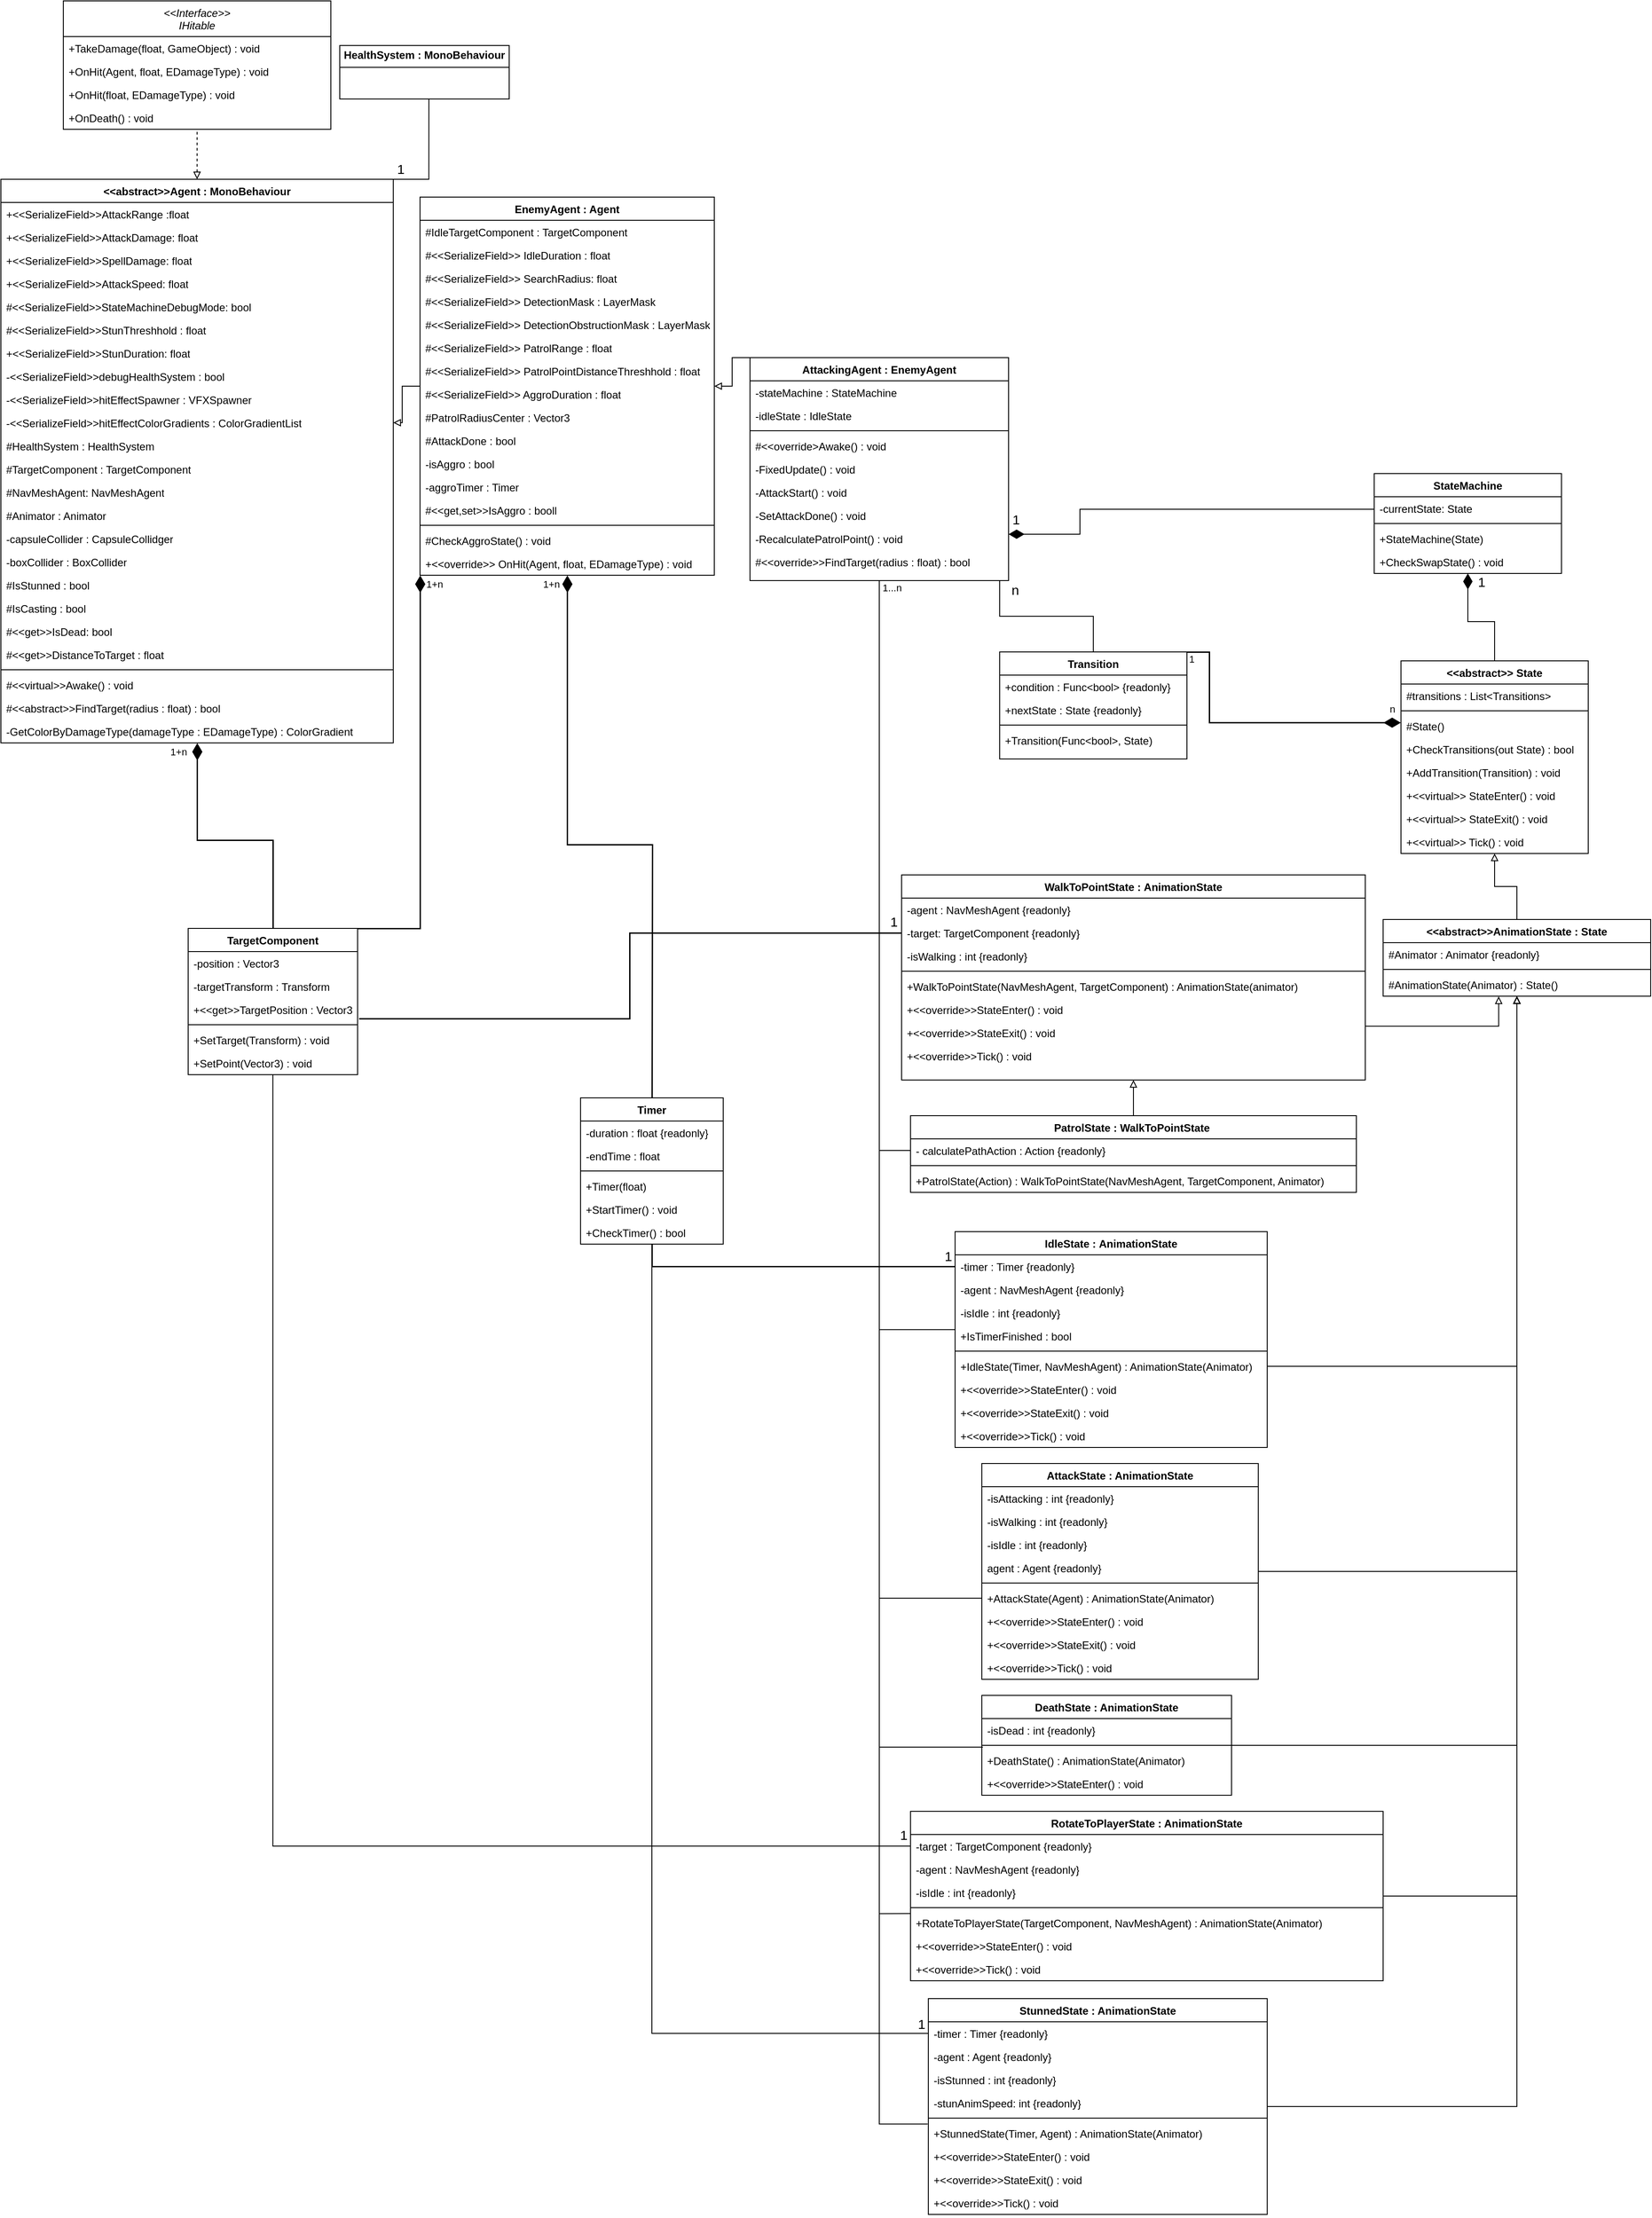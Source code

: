 <mxfile version="24.5.4" type="github" pages="2">
  <diagram id="C5RBs43oDa-KdzZeNtuy" name="Page-1">
    <mxGraphModel dx="4328" dy="3640" grid="1" gridSize="10" guides="0" tooltips="1" connect="1" arrows="1" fold="1" page="1" pageScale="1" pageWidth="1200" pageHeight="1920" math="0" shadow="0">
      <root>
        <mxCell id="WIyWlLk6GJQsqaUBKTNV-0" />
        <mxCell id="WIyWlLk6GJQsqaUBKTNV-1" parent="WIyWlLk6GJQsqaUBKTNV-0" />
        <mxCell id="aD3f-Jcy7RtxIdjqAQ22-7" style="edgeStyle=orthogonalEdgeStyle;rounded=0;orthogonalLoop=1;jettySize=auto;html=1;endArrow=none;endFill=0;startArrow=diamondThin;startFill=1;startSize=15;" parent="WIyWlLk6GJQsqaUBKTNV-1" source="zkfFHV4jXpPFQw0GAbJ--0" target="nv7v8cnY7DXO3_KCMY_F-9" edge="1">
          <mxGeometry relative="1" as="geometry">
            <mxPoint x="340" y="120" as="targetPoint" />
            <mxPoint x="290" y="120" as="sourcePoint" />
            <Array as="points">
              <mxPoint x="480" y="68" />
              <mxPoint x="480" y="40" />
            </Array>
          </mxGeometry>
        </mxCell>
        <mxCell id="U1IpD2basjYQojQ-zkfO-4" value="1" style="edgeLabel;html=1;align=center;verticalAlign=middle;resizable=0;points=[];fontSize=15;" parent="aD3f-Jcy7RtxIdjqAQ22-7" vertex="1" connectable="0">
          <mxGeometry x="-1" y="2" relative="1" as="geometry">
            <mxPoint x="8" y="-15" as="offset" />
          </mxGeometry>
        </mxCell>
        <mxCell id="v6fg3a6d6LnUkGJE3fZ7-52" style="edgeStyle=orthogonalEdgeStyle;rounded=0;orthogonalLoop=1;jettySize=auto;html=1;exitX=0;exitY=0;exitDx=0;exitDy=0;endArrow=block;endFill=0;" parent="WIyWlLk6GJQsqaUBKTNV-1" source="zkfFHV4jXpPFQw0GAbJ--0" target="v6fg3a6d6LnUkGJE3fZ7-29" edge="1">
          <mxGeometry relative="1" as="geometry">
            <Array as="points">
              <mxPoint x="90" y="-130" />
              <mxPoint x="90" y="-98" />
            </Array>
          </mxGeometry>
        </mxCell>
        <mxCell id="zkfFHV4jXpPFQw0GAbJ--0" value="AttackingAgent : EnemyAgent" style="swimlane;fontStyle=1;align=center;verticalAlign=top;childLayout=stackLayout;horizontal=1;startSize=26;horizontalStack=0;resizeParent=1;resizeLast=0;collapsible=1;marginBottom=0;rounded=0;shadow=0;strokeWidth=1;" parent="WIyWlLk6GJQsqaUBKTNV-1" vertex="1">
          <mxGeometry x="110" y="-130" width="290" height="250" as="geometry">
            <mxRectangle x="230" y="140" width="160" height="26" as="alternateBounds" />
          </mxGeometry>
        </mxCell>
        <mxCell id="zkfFHV4jXpPFQw0GAbJ--1" value="-stateMachine : StateMachine" style="text;align=left;verticalAlign=top;spacingLeft=4;spacingRight=4;overflow=hidden;rotatable=0;points=[[0,0.5],[1,0.5]];portConstraint=eastwest;" parent="zkfFHV4jXpPFQw0GAbJ--0" vertex="1">
          <mxGeometry y="26" width="290" height="26" as="geometry" />
        </mxCell>
        <mxCell id="v6fg3a6d6LnUkGJE3fZ7-51" value="-idleState : IdleState" style="text;align=left;verticalAlign=top;spacingLeft=4;spacingRight=4;overflow=hidden;rotatable=0;points=[[0,0.5],[1,0.5]];portConstraint=eastwest;" parent="zkfFHV4jXpPFQw0GAbJ--0" vertex="1">
          <mxGeometry y="52" width="290" height="26" as="geometry" />
        </mxCell>
        <mxCell id="zkfFHV4jXpPFQw0GAbJ--4" value="" style="line;html=1;strokeWidth=1;align=left;verticalAlign=middle;spacingTop=-1;spacingLeft=3;spacingRight=3;rotatable=0;labelPosition=right;points=[];portConstraint=eastwest;" parent="zkfFHV4jXpPFQw0GAbJ--0" vertex="1">
          <mxGeometry y="78" width="290" height="8" as="geometry" />
        </mxCell>
        <mxCell id="zkfFHV4jXpPFQw0GAbJ--5" value="#&lt;&lt;override&gt;Awake() : void" style="text;align=left;verticalAlign=top;spacingLeft=4;spacingRight=4;overflow=hidden;rotatable=0;points=[[0,0.5],[1,0.5]];portConstraint=eastwest;" parent="zkfFHV4jXpPFQw0GAbJ--0" vertex="1">
          <mxGeometry y="86" width="290" height="26" as="geometry" />
        </mxCell>
        <mxCell id="Z0lmrBtWY95Ja28gpnp1-36" value="-FixedUpdate() : void" style="text;align=left;verticalAlign=top;spacingLeft=4;spacingRight=4;overflow=hidden;rotatable=0;points=[[0,0.5],[1,0.5]];portConstraint=eastwest;" parent="zkfFHV4jXpPFQw0GAbJ--0" vertex="1">
          <mxGeometry y="112" width="290" height="26" as="geometry" />
        </mxCell>
        <mxCell id="Z0lmrBtWY95Ja28gpnp1-41" value="-AttackStart() : void" style="text;align=left;verticalAlign=top;spacingLeft=4;spacingRight=4;overflow=hidden;rotatable=0;points=[[0,0.5],[1,0.5]];portConstraint=eastwest;" parent="zkfFHV4jXpPFQw0GAbJ--0" vertex="1">
          <mxGeometry y="138" width="290" height="26" as="geometry" />
        </mxCell>
        <mxCell id="Z0lmrBtWY95Ja28gpnp1-40" value="-SetAttackDone() : void" style="text;align=left;verticalAlign=top;spacingLeft=4;spacingRight=4;overflow=hidden;rotatable=0;points=[[0,0.5],[1,0.5]];portConstraint=eastwest;" parent="zkfFHV4jXpPFQw0GAbJ--0" vertex="1">
          <mxGeometry y="164" width="290" height="26" as="geometry" />
        </mxCell>
        <mxCell id="Z0lmrBtWY95Ja28gpnp1-37" value="-RecalculatePatrolPoint() : void" style="text;align=left;verticalAlign=top;spacingLeft=4;spacingRight=4;overflow=hidden;rotatable=0;points=[[0,0.5],[1,0.5]];portConstraint=eastwest;" parent="zkfFHV4jXpPFQw0GAbJ--0" vertex="1">
          <mxGeometry y="190" width="290" height="26" as="geometry" />
        </mxCell>
        <mxCell id="aD3f-Jcy7RtxIdjqAQ22-1" value="#&lt;&lt;override&gt;&gt;FindTarget(radius : float) : bool" style="text;align=left;verticalAlign=top;spacingLeft=4;spacingRight=4;overflow=hidden;rotatable=0;points=[[0,0.5],[1,0.5]];portConstraint=eastwest;" parent="zkfFHV4jXpPFQw0GAbJ--0" vertex="1">
          <mxGeometry y="216" width="290" height="26" as="geometry" />
        </mxCell>
        <mxCell id="nglCQ7pN1wSVCAlXo6dj-23" style="edgeStyle=orthogonalEdgeStyle;rounded=0;orthogonalLoop=1;jettySize=auto;html=1;exitX=1;exitY=0;exitDx=0;exitDy=0;entryX=-0.002;entryY=0.349;entryDx=0;entryDy=0;endArrow=diamondThin;endFill=1;entryPerimeter=0;strokeColor=default;strokeWidth=1.5;align=center;verticalAlign=middle;fontFamily=Helvetica;fontSize=11;fontColor=default;labelBackgroundColor=default;endSize=15;" parent="WIyWlLk6GJQsqaUBKTNV-1" source="nv7v8cnY7DXO3_KCMY_F-3" target="nv7v8cnY7DXO3_KCMY_F-23" edge="1">
          <mxGeometry relative="1" as="geometry">
            <Array as="points">
              <mxPoint x="625" y="200" />
              <mxPoint x="625" y="279" />
            </Array>
          </mxGeometry>
        </mxCell>
        <mxCell id="nglCQ7pN1wSVCAlXo6dj-24" value="1" style="edgeLabel;html=1;align=center;verticalAlign=middle;resizable=0;points=[];rounded=0;strokeColor=default;strokeWidth=1.5;fontFamily=Helvetica;fontSize=11;fontColor=default;labelBackgroundColor=default;" parent="nglCQ7pN1wSVCAlXo6dj-23" vertex="1" connectable="0">
          <mxGeometry x="-1" relative="1" as="geometry">
            <mxPoint x="5" y="8" as="offset" />
          </mxGeometry>
        </mxCell>
        <mxCell id="nglCQ7pN1wSVCAlXo6dj-25" value="n" style="edgeLabel;html=1;align=center;verticalAlign=middle;resizable=0;points=[];rounded=0;strokeColor=default;strokeWidth=1.5;fontFamily=Helvetica;fontSize=11;fontColor=default;labelBackgroundColor=default;" parent="nglCQ7pN1wSVCAlXo6dj-23" vertex="1" connectable="0">
          <mxGeometry x="1" relative="1" as="geometry">
            <mxPoint x="-10" y="-15" as="offset" />
          </mxGeometry>
        </mxCell>
        <mxCell id="nv7v8cnY7DXO3_KCMY_F-3" value="Transition" style="swimlane;fontStyle=1;align=center;verticalAlign=top;childLayout=stackLayout;horizontal=1;startSize=26;horizontalStack=0;resizeParent=1;resizeLast=0;collapsible=1;marginBottom=0;rounded=0;shadow=0;strokeWidth=1;" parent="WIyWlLk6GJQsqaUBKTNV-1" vertex="1">
          <mxGeometry x="390" y="200" width="210" height="120" as="geometry">
            <mxRectangle x="230" y="140" width="160" height="26" as="alternateBounds" />
          </mxGeometry>
        </mxCell>
        <mxCell id="nv7v8cnY7DXO3_KCMY_F-4" value="+condition : Func&lt;bool&gt; {readonly}" style="text;align=left;verticalAlign=top;spacingLeft=4;spacingRight=4;overflow=hidden;rotatable=0;points=[[0,0.5],[1,0.5]];portConstraint=eastwest;" parent="nv7v8cnY7DXO3_KCMY_F-3" vertex="1">
          <mxGeometry y="26" width="210" height="26" as="geometry" />
        </mxCell>
        <mxCell id="nv7v8cnY7DXO3_KCMY_F-5" value="+nextState : State {readonly}" style="text;align=left;verticalAlign=top;spacingLeft=4;spacingRight=4;overflow=hidden;rotatable=0;points=[[0,0.5],[1,0.5]];portConstraint=eastwest;" parent="nv7v8cnY7DXO3_KCMY_F-3" vertex="1">
          <mxGeometry y="52" width="210" height="26" as="geometry" />
        </mxCell>
        <mxCell id="nv7v8cnY7DXO3_KCMY_F-7" value="" style="line;html=1;strokeWidth=1;align=left;verticalAlign=middle;spacingTop=-1;spacingLeft=3;spacingRight=3;rotatable=0;labelPosition=right;points=[];portConstraint=eastwest;" parent="nv7v8cnY7DXO3_KCMY_F-3" vertex="1">
          <mxGeometry y="78" width="210" height="8" as="geometry" />
        </mxCell>
        <mxCell id="aD3f-Jcy7RtxIdjqAQ22-0" value="+Transition(Func&lt;bool&gt;, State) " style="text;align=left;verticalAlign=top;spacingLeft=4;spacingRight=4;overflow=hidden;rotatable=0;points=[[0,0.5],[1,0.5]];portConstraint=eastwest;" parent="nv7v8cnY7DXO3_KCMY_F-3" vertex="1">
          <mxGeometry y="86" width="210" height="26" as="geometry" />
        </mxCell>
        <mxCell id="nv7v8cnY7DXO3_KCMY_F-27" style="edgeStyle=orthogonalEdgeStyle;rounded=0;orthogonalLoop=1;jettySize=auto;html=1;exitX=0.5;exitY=1;exitDx=0;exitDy=0;entryX=0.5;entryY=0;entryDx=0;entryDy=0;endArrow=none;endFill=0;startArrow=diamondThin;startFill=1;startSize=15;" parent="WIyWlLk6GJQsqaUBKTNV-1" source="nv7v8cnY7DXO3_KCMY_F-9" target="nv7v8cnY7DXO3_KCMY_F-18" edge="1">
          <mxGeometry relative="1" as="geometry" />
        </mxCell>
        <mxCell id="U1IpD2basjYQojQ-zkfO-5" value="1" style="edgeLabel;html=1;align=center;verticalAlign=middle;resizable=0;points=[];fontSize=15;" parent="nv7v8cnY7DXO3_KCMY_F-27" vertex="1" connectable="0">
          <mxGeometry x="-1" y="-1" relative="1" as="geometry">
            <mxPoint x="16" y="9" as="offset" />
          </mxGeometry>
        </mxCell>
        <mxCell id="nv7v8cnY7DXO3_KCMY_F-9" value="StateMachine" style="swimlane;fontStyle=1;align=center;verticalAlign=top;childLayout=stackLayout;horizontal=1;startSize=26;horizontalStack=0;resizeParent=1;resizeLast=0;collapsible=1;marginBottom=0;rounded=0;shadow=0;strokeWidth=1;" parent="WIyWlLk6GJQsqaUBKTNV-1" vertex="1">
          <mxGeometry x="810" width="210" height="112" as="geometry">
            <mxRectangle x="460" y="60" width="160" height="26" as="alternateBounds" />
          </mxGeometry>
        </mxCell>
        <mxCell id="nv7v8cnY7DXO3_KCMY_F-10" value="-currentState: State" style="text;align=left;verticalAlign=top;spacingLeft=4;spacingRight=4;overflow=hidden;rotatable=0;points=[[0,0.5],[1,0.5]];portConstraint=eastwest;" parent="nv7v8cnY7DXO3_KCMY_F-9" vertex="1">
          <mxGeometry y="26" width="210" height="26" as="geometry" />
        </mxCell>
        <mxCell id="nv7v8cnY7DXO3_KCMY_F-13" value="" style="line;html=1;strokeWidth=1;align=left;verticalAlign=middle;spacingTop=-1;spacingLeft=3;spacingRight=3;rotatable=0;labelPosition=right;points=[];portConstraint=eastwest;" parent="nv7v8cnY7DXO3_KCMY_F-9" vertex="1">
          <mxGeometry y="52" width="210" height="8" as="geometry" />
        </mxCell>
        <mxCell id="nv7v8cnY7DXO3_KCMY_F-14" value="+StateMachine(State)" style="text;align=left;verticalAlign=top;spacingLeft=4;spacingRight=4;overflow=hidden;rotatable=0;points=[[0,0.5],[1,0.5]];portConstraint=eastwest;" parent="nv7v8cnY7DXO3_KCMY_F-9" vertex="1">
          <mxGeometry y="60" width="210" height="26" as="geometry" />
        </mxCell>
        <mxCell id="aD3f-Jcy7RtxIdjqAQ22-2" value="+CheckSwapState() : void" style="text;align=left;verticalAlign=top;spacingLeft=4;spacingRight=4;overflow=hidden;rotatable=0;points=[[0,0.5],[1,0.5]];portConstraint=eastwest;" parent="nv7v8cnY7DXO3_KCMY_F-9" vertex="1">
          <mxGeometry y="86" width="210" height="26" as="geometry" />
        </mxCell>
        <mxCell id="nv7v8cnY7DXO3_KCMY_F-18" value="&lt;&lt;abstract&gt;&gt; State" style="swimlane;fontStyle=1;align=center;verticalAlign=top;childLayout=stackLayout;horizontal=1;startSize=26;horizontalStack=0;resizeParent=1;resizeLast=0;collapsible=1;marginBottom=0;rounded=0;shadow=0;strokeWidth=1;" parent="WIyWlLk6GJQsqaUBKTNV-1" vertex="1">
          <mxGeometry x="840" y="210" width="210" height="216" as="geometry">
            <mxRectangle x="230" y="140" width="160" height="26" as="alternateBounds" />
          </mxGeometry>
        </mxCell>
        <mxCell id="nv7v8cnY7DXO3_KCMY_F-19" value="#transitions : List&lt;Transitions&gt;" style="text;align=left;verticalAlign=top;spacingLeft=4;spacingRight=4;overflow=hidden;rotatable=0;points=[[0,0.5],[1,0.5]];portConstraint=eastwest;" parent="nv7v8cnY7DXO3_KCMY_F-18" vertex="1">
          <mxGeometry y="26" width="210" height="26" as="geometry" />
        </mxCell>
        <mxCell id="nv7v8cnY7DXO3_KCMY_F-22" value="" style="line;html=1;strokeWidth=1;align=left;verticalAlign=middle;spacingTop=-1;spacingLeft=3;spacingRight=3;rotatable=0;labelPosition=right;points=[];portConstraint=eastwest;" parent="nv7v8cnY7DXO3_KCMY_F-18" vertex="1">
          <mxGeometry y="52" width="210" height="8" as="geometry" />
        </mxCell>
        <mxCell id="nv7v8cnY7DXO3_KCMY_F-23" value="#State()" style="text;align=left;verticalAlign=top;spacingLeft=4;spacingRight=4;overflow=hidden;rotatable=0;points=[[0,0.5],[1,0.5]];portConstraint=eastwest;" parent="nv7v8cnY7DXO3_KCMY_F-18" vertex="1">
          <mxGeometry y="60" width="210" height="26" as="geometry" />
        </mxCell>
        <mxCell id="aD3f-Jcy7RtxIdjqAQ22-3" value="+CheckTransitions(out State) : bool" style="text;align=left;verticalAlign=top;spacingLeft=4;spacingRight=4;overflow=hidden;rotatable=0;points=[[0,0.5],[1,0.5]];portConstraint=eastwest;" parent="nv7v8cnY7DXO3_KCMY_F-18" vertex="1">
          <mxGeometry y="86" width="210" height="26" as="geometry" />
        </mxCell>
        <mxCell id="nv7v8cnY7DXO3_KCMY_F-24" value="+AddTransition(Transition) : void" style="text;align=left;verticalAlign=top;spacingLeft=4;spacingRight=4;overflow=hidden;rotatable=0;points=[[0,0.5],[1,0.5]];portConstraint=eastwest;" parent="nv7v8cnY7DXO3_KCMY_F-18" vertex="1">
          <mxGeometry y="112" width="210" height="26" as="geometry" />
        </mxCell>
        <mxCell id="nv7v8cnY7DXO3_KCMY_F-49" value="+&lt;&lt;virtual&gt;&gt; StateEnter() : void" style="text;align=left;verticalAlign=top;spacingLeft=4;spacingRight=4;overflow=hidden;rotatable=0;points=[[0,0.5],[1,0.5]];portConstraint=eastwest;" parent="nv7v8cnY7DXO3_KCMY_F-18" vertex="1">
          <mxGeometry y="138" width="210" height="26" as="geometry" />
        </mxCell>
        <mxCell id="nv7v8cnY7DXO3_KCMY_F-50" value="+&lt;&lt;virtual&gt;&gt; StateExit() : void" style="text;align=left;verticalAlign=top;spacingLeft=4;spacingRight=4;overflow=hidden;rotatable=0;points=[[0,0.5],[1,0.5]];portConstraint=eastwest;" parent="nv7v8cnY7DXO3_KCMY_F-18" vertex="1">
          <mxGeometry y="164" width="210" height="26" as="geometry" />
        </mxCell>
        <mxCell id="nv7v8cnY7DXO3_KCMY_F-51" value="+&lt;&lt;virtual&gt;&gt; Tick() : void" style="text;align=left;verticalAlign=top;spacingLeft=4;spacingRight=4;overflow=hidden;rotatable=0;points=[[0,0.5],[1,0.5]];portConstraint=eastwest;" parent="nv7v8cnY7DXO3_KCMY_F-18" vertex="1">
          <mxGeometry y="190" width="210" height="26" as="geometry" />
        </mxCell>
        <mxCell id="nv7v8cnY7DXO3_KCMY_F-29" value="WalkToPointState : AnimationState" style="swimlane;fontStyle=1;align=center;verticalAlign=top;childLayout=stackLayout;horizontal=1;startSize=26;horizontalStack=0;resizeParent=1;resizeLast=0;collapsible=1;marginBottom=0;rounded=0;shadow=0;strokeWidth=1;" parent="WIyWlLk6GJQsqaUBKTNV-1" vertex="1">
          <mxGeometry x="280" y="450" width="520" height="230" as="geometry">
            <mxRectangle x="230" y="140" width="160" height="26" as="alternateBounds" />
          </mxGeometry>
        </mxCell>
        <mxCell id="nv7v8cnY7DXO3_KCMY_F-30" value="-agent : NavMeshAgent {readonly}" style="text;align=left;verticalAlign=top;spacingLeft=4;spacingRight=4;overflow=hidden;rotatable=0;points=[[0,0.5],[1,0.5]];portConstraint=eastwest;" parent="nv7v8cnY7DXO3_KCMY_F-29" vertex="1">
          <mxGeometry y="26" width="520" height="26" as="geometry" />
        </mxCell>
        <mxCell id="mWklmeaWnPSMZp8EuViF-121" value="-target: TargetComponent {readonly}" style="text;align=left;verticalAlign=top;spacingLeft=4;spacingRight=4;overflow=hidden;rotatable=0;points=[[0,0.5],[1,0.5]];portConstraint=eastwest;" parent="nv7v8cnY7DXO3_KCMY_F-29" vertex="1">
          <mxGeometry y="52" width="520" height="26" as="geometry" />
        </mxCell>
        <mxCell id="mWklmeaWnPSMZp8EuViF-136" value="-isWalking : int {readonly}" style="text;align=left;verticalAlign=top;spacingLeft=4;spacingRight=4;overflow=hidden;rotatable=0;points=[[0,0.5],[1,0.5]];portConstraint=eastwest;" parent="nv7v8cnY7DXO3_KCMY_F-29" vertex="1">
          <mxGeometry y="78" width="520" height="26" as="geometry" />
        </mxCell>
        <mxCell id="nv7v8cnY7DXO3_KCMY_F-31" value="" style="line;html=1;strokeWidth=1;align=left;verticalAlign=middle;spacingTop=-1;spacingLeft=3;spacingRight=3;rotatable=0;labelPosition=right;points=[];portConstraint=eastwest;" parent="nv7v8cnY7DXO3_KCMY_F-29" vertex="1">
          <mxGeometry y="104" width="520" height="8" as="geometry" />
        </mxCell>
        <mxCell id="nv7v8cnY7DXO3_KCMY_F-32" value="+WalkToPointState(NavMeshAgent, TargetComponent) : AnimationState(animator)" style="text;align=left;verticalAlign=top;spacingLeft=4;spacingRight=4;overflow=hidden;rotatable=0;points=[[0,0.5],[1,0.5]];portConstraint=eastwest;" parent="nv7v8cnY7DXO3_KCMY_F-29" vertex="1">
          <mxGeometry y="112" width="520" height="26" as="geometry" />
        </mxCell>
        <mxCell id="aD3f-Jcy7RtxIdjqAQ22-4" value="+&lt;&lt;override&gt;&gt;StateEnter() : void" style="text;align=left;verticalAlign=top;spacingLeft=4;spacingRight=4;overflow=hidden;rotatable=0;points=[[0,0.5],[1,0.5]];portConstraint=eastwest;" parent="nv7v8cnY7DXO3_KCMY_F-29" vertex="1">
          <mxGeometry y="138" width="520" height="26" as="geometry" />
        </mxCell>
        <mxCell id="nv7v8cnY7DXO3_KCMY_F-33" value="+&lt;&lt;override&gt;&gt;StateExit() : void" style="text;align=left;verticalAlign=top;spacingLeft=4;spacingRight=4;overflow=hidden;rotatable=0;points=[[0,0.5],[1,0.5]];portConstraint=eastwest;" parent="nv7v8cnY7DXO3_KCMY_F-29" vertex="1">
          <mxGeometry y="164" width="520" height="26" as="geometry" />
        </mxCell>
        <mxCell id="nv7v8cnY7DXO3_KCMY_F-46" value="+&lt;&lt;override&gt;&gt;Tick() : void" style="text;align=left;verticalAlign=top;spacingLeft=4;spacingRight=4;overflow=hidden;rotatable=0;points=[[0,0.5],[1,0.5]];portConstraint=eastwest;" parent="nv7v8cnY7DXO3_KCMY_F-29" vertex="1">
          <mxGeometry y="190" width="520" height="26" as="geometry" />
        </mxCell>
        <mxCell id="Z0lmrBtWY95Ja28gpnp1-25" style="edgeStyle=orthogonalEdgeStyle;rounded=0;orthogonalLoop=1;jettySize=auto;html=1;exitX=0;exitY=0.226;exitDx=0;exitDy=0;exitPerimeter=0;endArrow=none;endFill=0;" parent="WIyWlLk6GJQsqaUBKTNV-1" source="mWklmeaWnPSMZp8EuViF-134" target="zkfFHV4jXpPFQw0GAbJ--0" edge="1">
          <mxGeometry relative="1" as="geometry" />
        </mxCell>
        <mxCell id="nv7v8cnY7DXO3_KCMY_F-39" value="IdleState : AnimationState" style="swimlane;fontStyle=1;align=center;verticalAlign=top;childLayout=stackLayout;horizontal=1;startSize=26;horizontalStack=0;resizeParent=1;resizeLast=0;collapsible=1;marginBottom=0;rounded=0;shadow=0;strokeWidth=1;" parent="WIyWlLk6GJQsqaUBKTNV-1" vertex="1">
          <mxGeometry x="340" y="850" width="350" height="242" as="geometry">
            <mxRectangle x="230" y="140" width="160" height="26" as="alternateBounds" />
          </mxGeometry>
        </mxCell>
        <mxCell id="nv7v8cnY7DXO3_KCMY_F-40" value="-timer : Timer {readonly}" style="text;align=left;verticalAlign=top;spacingLeft=4;spacingRight=4;overflow=hidden;rotatable=0;points=[[0,0.5],[1,0.5]];portConstraint=eastwest;" parent="nv7v8cnY7DXO3_KCMY_F-39" vertex="1">
          <mxGeometry y="26" width="350" height="26" as="geometry" />
        </mxCell>
        <mxCell id="mWklmeaWnPSMZp8EuViF-133" value="-agent : NavMeshAgent {readonly}" style="text;align=left;verticalAlign=top;spacingLeft=4;spacingRight=4;overflow=hidden;rotatable=0;points=[[0,0.5],[1,0.5]];portConstraint=eastwest;" parent="nv7v8cnY7DXO3_KCMY_F-39" vertex="1">
          <mxGeometry y="52" width="350" height="26" as="geometry" />
        </mxCell>
        <mxCell id="mWklmeaWnPSMZp8EuViF-135" value="-isIdle : int {readonly}" style="text;align=left;verticalAlign=top;spacingLeft=4;spacingRight=4;overflow=hidden;rotatable=0;points=[[0,0.5],[1,0.5]];portConstraint=eastwest;" parent="nv7v8cnY7DXO3_KCMY_F-39" vertex="1">
          <mxGeometry y="78" width="350" height="26" as="geometry" />
        </mxCell>
        <mxCell id="mWklmeaWnPSMZp8EuViF-134" value="+IsTimerFinished : bool" style="text;align=left;verticalAlign=top;spacingLeft=4;spacingRight=4;overflow=hidden;rotatable=0;points=[[0,0.5],[1,0.5]];portConstraint=eastwest;" parent="nv7v8cnY7DXO3_KCMY_F-39" vertex="1">
          <mxGeometry y="104" width="350" height="26" as="geometry" />
        </mxCell>
        <mxCell id="nv7v8cnY7DXO3_KCMY_F-41" value="" style="line;html=1;strokeWidth=1;align=left;verticalAlign=middle;spacingTop=-1;spacingLeft=3;spacingRight=3;rotatable=0;labelPosition=right;points=[];portConstraint=eastwest;" parent="nv7v8cnY7DXO3_KCMY_F-39" vertex="1">
          <mxGeometry y="130" width="350" height="8" as="geometry" />
        </mxCell>
        <mxCell id="nv7v8cnY7DXO3_KCMY_F-42" value="+IdleState(Timer, NavMeshAgent) : AnimationState(Animator)" style="text;align=left;verticalAlign=top;spacingLeft=4;spacingRight=4;overflow=hidden;rotatable=0;points=[[0,0.5],[1,0.5]];portConstraint=eastwest;" parent="nv7v8cnY7DXO3_KCMY_F-39" vertex="1">
          <mxGeometry y="138" width="350" height="26" as="geometry" />
        </mxCell>
        <mxCell id="aD3f-Jcy7RtxIdjqAQ22-5" value="+&lt;&lt;override&gt;&gt;StateEnter() : void" style="text;align=left;verticalAlign=top;spacingLeft=4;spacingRight=4;overflow=hidden;rotatable=0;points=[[0,0.5],[1,0.5]];portConstraint=eastwest;" parent="nv7v8cnY7DXO3_KCMY_F-39" vertex="1">
          <mxGeometry y="164" width="350" height="26" as="geometry" />
        </mxCell>
        <mxCell id="v6fg3a6d6LnUkGJE3fZ7-0" value="+&lt;&lt;override&gt;&gt;StateExit() : void" style="text;align=left;verticalAlign=top;spacingLeft=4;spacingRight=4;overflow=hidden;rotatable=0;points=[[0,0.5],[1,0.5]];portConstraint=eastwest;" parent="nv7v8cnY7DXO3_KCMY_F-39" vertex="1">
          <mxGeometry y="190" width="350" height="26" as="geometry" />
        </mxCell>
        <mxCell id="nv7v8cnY7DXO3_KCMY_F-43" value="+&lt;&lt;override&gt;&gt;Tick() : void" style="text;align=left;verticalAlign=top;spacingLeft=4;spacingRight=4;overflow=hidden;rotatable=0;points=[[0,0.5],[1,0.5]];portConstraint=eastwest;" parent="nv7v8cnY7DXO3_KCMY_F-39" vertex="1">
          <mxGeometry y="216" width="350" height="26" as="geometry" />
        </mxCell>
        <mxCell id="U1IpD2basjYQojQ-zkfO-0" style="edgeStyle=orthogonalEdgeStyle;rounded=0;orthogonalLoop=1;jettySize=auto;html=1;exitX=1;exitY=1;exitDx=0;exitDy=0;entryX=0.5;entryY=0;entryDx=0;entryDy=0;endArrow=none;endFill=0;" parent="WIyWlLk6GJQsqaUBKTNV-1" source="zkfFHV4jXpPFQw0GAbJ--0" target="nv7v8cnY7DXO3_KCMY_F-3" edge="1">
          <mxGeometry relative="1" as="geometry">
            <Array as="points">
              <mxPoint x="390" y="160" />
              <mxPoint x="495" y="160" />
            </Array>
          </mxGeometry>
        </mxCell>
        <mxCell id="U1IpD2basjYQojQ-zkfO-3" value="n" style="edgeLabel;html=1;align=center;verticalAlign=middle;resizable=0;points=[];fontSize=15;" parent="U1IpD2basjYQojQ-zkfO-0" vertex="1" connectable="0">
          <mxGeometry x="-1" relative="1" as="geometry">
            <mxPoint x="7" y="10" as="offset" />
          </mxGeometry>
        </mxCell>
        <mxCell id="mWklmeaWnPSMZp8EuViF-55" style="edgeStyle=orthogonalEdgeStyle;rounded=0;orthogonalLoop=1;jettySize=auto;html=1;exitX=0.5;exitY=0;exitDx=0;exitDy=0;entryX=0.5;entryY=1;entryDx=0;entryDy=0;endArrow=none;endFill=0;startArrow=block;startFill=0;dashed=1;" parent="WIyWlLk6GJQsqaUBKTNV-1" source="nglCQ7pN1wSVCAlXo6dj-0" target="mWklmeaWnPSMZp8EuViF-27" edge="1">
          <mxGeometry relative="1" as="geometry" />
        </mxCell>
        <mxCell id="nglCQ7pN1wSVCAlXo6dj-0" value="&amp;lt;&amp;lt;abstract&amp;gt;&amp;gt;Agent : MonoBehaviour" style="swimlane;fontStyle=1;align=center;verticalAlign=top;childLayout=stackLayout;horizontal=1;startSize=26;horizontalStack=0;resizeParent=1;resizeParentMax=0;resizeLast=0;collapsible=1;marginBottom=0;whiteSpace=wrap;html=1;" parent="WIyWlLk6GJQsqaUBKTNV-1" vertex="1">
          <mxGeometry x="-730" y="-330" width="440" height="632" as="geometry" />
        </mxCell>
        <mxCell id="nglCQ7pN1wSVCAlXo6dj-1" value="+&amp;lt;&amp;lt;SerializeField&amp;gt;&amp;gt;AttackRange :float" style="text;strokeColor=none;fillColor=none;align=left;verticalAlign=top;spacingLeft=4;spacingRight=4;overflow=hidden;rotatable=0;points=[[0,0.5],[1,0.5]];portConstraint=eastwest;whiteSpace=wrap;html=1;" parent="nglCQ7pN1wSVCAlXo6dj-0" vertex="1">
          <mxGeometry y="26" width="440" height="26" as="geometry" />
        </mxCell>
        <mxCell id="mWklmeaWnPSMZp8EuViF-86" value="+&amp;lt;&amp;lt;SerializeField&amp;gt;&amp;gt;AttackDamage: float" style="text;strokeColor=none;fillColor=none;align=left;verticalAlign=top;spacingLeft=4;spacingRight=4;overflow=hidden;rotatable=0;points=[[0,0.5],[1,0.5]];portConstraint=eastwest;whiteSpace=wrap;html=1;" parent="nglCQ7pN1wSVCAlXo6dj-0" vertex="1">
          <mxGeometry y="52" width="440" height="26" as="geometry" />
        </mxCell>
        <mxCell id="mWklmeaWnPSMZp8EuViF-87" value="+&amp;lt;&amp;lt;SerializeField&amp;gt;&amp;gt;SpellDamage: float" style="text;strokeColor=none;fillColor=none;align=left;verticalAlign=top;spacingLeft=4;spacingRight=4;overflow=hidden;rotatable=0;points=[[0,0.5],[1,0.5]];portConstraint=eastwest;whiteSpace=wrap;html=1;" parent="nglCQ7pN1wSVCAlXo6dj-0" vertex="1">
          <mxGeometry y="78" width="440" height="26" as="geometry" />
        </mxCell>
        <mxCell id="v6fg3a6d6LnUkGJE3fZ7-5" value="+&amp;lt;&amp;lt;SerializeField&amp;gt;&amp;gt;AttackSpeed: float" style="text;strokeColor=none;fillColor=none;align=left;verticalAlign=top;spacingLeft=4;spacingRight=4;overflow=hidden;rotatable=0;points=[[0,0.5],[1,0.5]];portConstraint=eastwest;whiteSpace=wrap;html=1;" parent="nglCQ7pN1wSVCAlXo6dj-0" vertex="1">
          <mxGeometry y="104" width="440" height="26" as="geometry" />
        </mxCell>
        <mxCell id="v6fg3a6d6LnUkGJE3fZ7-6" value="#&amp;lt;&amp;lt;SerializeField&amp;gt;&amp;gt;StateMachineDebugMode: bool" style="text;strokeColor=none;fillColor=none;align=left;verticalAlign=top;spacingLeft=4;spacingRight=4;overflow=hidden;rotatable=0;points=[[0,0.5],[1,0.5]];portConstraint=eastwest;whiteSpace=wrap;html=1;" parent="nglCQ7pN1wSVCAlXo6dj-0" vertex="1">
          <mxGeometry y="130" width="440" height="26" as="geometry" />
        </mxCell>
        <mxCell id="v6fg3a6d6LnUkGJE3fZ7-7" value="#&amp;lt;&amp;lt;SerializeField&amp;gt;&amp;gt;StunThreshhold : float" style="text;strokeColor=none;fillColor=none;align=left;verticalAlign=top;spacingLeft=4;spacingRight=4;overflow=hidden;rotatable=0;points=[[0,0.5],[1,0.5]];portConstraint=eastwest;whiteSpace=wrap;html=1;" parent="nglCQ7pN1wSVCAlXo6dj-0" vertex="1">
          <mxGeometry y="156" width="440" height="26" as="geometry" />
        </mxCell>
        <mxCell id="v6fg3a6d6LnUkGJE3fZ7-8" value="+&amp;lt;&amp;lt;SerializeField&amp;gt;&amp;gt;StunDuration: float" style="text;strokeColor=none;fillColor=none;align=left;verticalAlign=top;spacingLeft=4;spacingRight=4;overflow=hidden;rotatable=0;points=[[0,0.5],[1,0.5]];portConstraint=eastwest;whiteSpace=wrap;html=1;" parent="nglCQ7pN1wSVCAlXo6dj-0" vertex="1">
          <mxGeometry y="182" width="440" height="26" as="geometry" />
        </mxCell>
        <mxCell id="v6fg3a6d6LnUkGJE3fZ7-9" value="-&amp;lt;&amp;lt;SerializeField&amp;gt;&amp;gt;debugHealthSystem : bool" style="text;strokeColor=none;fillColor=none;align=left;verticalAlign=top;spacingLeft=4;spacingRight=4;overflow=hidden;rotatable=0;points=[[0,0.5],[1,0.5]];portConstraint=eastwest;whiteSpace=wrap;html=1;" parent="nglCQ7pN1wSVCAlXo6dj-0" vertex="1">
          <mxGeometry y="208" width="440" height="26" as="geometry" />
        </mxCell>
        <mxCell id="v6fg3a6d6LnUkGJE3fZ7-10" value="-&amp;lt;&amp;lt;SerializeField&amp;gt;&amp;gt;hitEffectSpawner : VFXSpawner" style="text;strokeColor=none;fillColor=none;align=left;verticalAlign=top;spacingLeft=4;spacingRight=4;overflow=hidden;rotatable=0;points=[[0,0.5],[1,0.5]];portConstraint=eastwest;whiteSpace=wrap;html=1;" parent="nglCQ7pN1wSVCAlXo6dj-0" vertex="1">
          <mxGeometry y="234" width="440" height="26" as="geometry" />
        </mxCell>
        <mxCell id="v6fg3a6d6LnUkGJE3fZ7-11" value="-&amp;lt;&amp;lt;SerializeField&amp;gt;&amp;gt;hitEffectColorGradients : ColorGradientList" style="text;strokeColor=none;fillColor=none;align=left;verticalAlign=top;spacingLeft=4;spacingRight=4;overflow=hidden;rotatable=0;points=[[0,0.5],[1,0.5]];portConstraint=eastwest;whiteSpace=wrap;html=1;" parent="nglCQ7pN1wSVCAlXo6dj-0" vertex="1">
          <mxGeometry y="260" width="440" height="26" as="geometry" />
        </mxCell>
        <mxCell id="mWklmeaWnPSMZp8EuViF-144" value="#HealthSystem : HealthSystem" style="text;strokeColor=none;fillColor=none;align=left;verticalAlign=top;spacingLeft=4;spacingRight=4;overflow=hidden;rotatable=0;points=[[0,0.5],[1,0.5]];portConstraint=eastwest;whiteSpace=wrap;html=1;" parent="nglCQ7pN1wSVCAlXo6dj-0" vertex="1">
          <mxGeometry y="286" width="440" height="26" as="geometry" />
        </mxCell>
        <mxCell id="mWklmeaWnPSMZp8EuViF-145" value="#TargetComponent : TargetComponent" style="text;strokeColor=none;fillColor=none;align=left;verticalAlign=top;spacingLeft=4;spacingRight=4;overflow=hidden;rotatable=0;points=[[0,0.5],[1,0.5]];portConstraint=eastwest;whiteSpace=wrap;html=1;" parent="nglCQ7pN1wSVCAlXo6dj-0" vertex="1">
          <mxGeometry y="312" width="440" height="26" as="geometry" />
        </mxCell>
        <mxCell id="v6fg3a6d6LnUkGJE3fZ7-13" value="#NavMeshAgent: NavMeshAgent" style="text;strokeColor=none;fillColor=none;align=left;verticalAlign=top;spacingLeft=4;spacingRight=4;overflow=hidden;rotatable=0;points=[[0,0.5],[1,0.5]];portConstraint=eastwest;whiteSpace=wrap;html=1;" parent="nglCQ7pN1wSVCAlXo6dj-0" vertex="1">
          <mxGeometry y="338" width="440" height="26" as="geometry" />
        </mxCell>
        <mxCell id="v6fg3a6d6LnUkGJE3fZ7-14" value="#Animator : Animator" style="text;strokeColor=none;fillColor=none;align=left;verticalAlign=top;spacingLeft=4;spacingRight=4;overflow=hidden;rotatable=0;points=[[0,0.5],[1,0.5]];portConstraint=eastwest;whiteSpace=wrap;html=1;" parent="nglCQ7pN1wSVCAlXo6dj-0" vertex="1">
          <mxGeometry y="364" width="440" height="26" as="geometry" />
        </mxCell>
        <mxCell id="v6fg3a6d6LnUkGJE3fZ7-15" value="-capsuleCollider : CapsuleCollidger" style="text;strokeColor=none;fillColor=none;align=left;verticalAlign=top;spacingLeft=4;spacingRight=4;overflow=hidden;rotatable=0;points=[[0,0.5],[1,0.5]];portConstraint=eastwest;whiteSpace=wrap;html=1;" parent="nglCQ7pN1wSVCAlXo6dj-0" vertex="1">
          <mxGeometry y="390" width="440" height="26" as="geometry" />
        </mxCell>
        <mxCell id="v6fg3a6d6LnUkGJE3fZ7-16" value="-boxCollider : BoxCollider" style="text;strokeColor=none;fillColor=none;align=left;verticalAlign=top;spacingLeft=4;spacingRight=4;overflow=hidden;rotatable=0;points=[[0,0.5],[1,0.5]];portConstraint=eastwest;whiteSpace=wrap;html=1;" parent="nglCQ7pN1wSVCAlXo6dj-0" vertex="1">
          <mxGeometry y="416" width="440" height="26" as="geometry" />
        </mxCell>
        <mxCell id="v6fg3a6d6LnUkGJE3fZ7-18" value="#IsStunned : bool" style="text;strokeColor=none;fillColor=none;align=left;verticalAlign=top;spacingLeft=4;spacingRight=4;overflow=hidden;rotatable=0;points=[[0,0.5],[1,0.5]];portConstraint=eastwest;whiteSpace=wrap;html=1;" parent="nglCQ7pN1wSVCAlXo6dj-0" vertex="1">
          <mxGeometry y="442" width="440" height="26" as="geometry" />
        </mxCell>
        <mxCell id="v6fg3a6d6LnUkGJE3fZ7-21" value="#IsCasting : bool" style="text;strokeColor=none;fillColor=none;align=left;verticalAlign=top;spacingLeft=4;spacingRight=4;overflow=hidden;rotatable=0;points=[[0,0.5],[1,0.5]];portConstraint=eastwest;whiteSpace=wrap;html=1;" parent="nglCQ7pN1wSVCAlXo6dj-0" vertex="1">
          <mxGeometry y="468" width="440" height="26" as="geometry" />
        </mxCell>
        <mxCell id="Z0lmrBtWY95Ja28gpnp1-34" value="#&amp;lt;&amp;lt;get&amp;gt;&amp;gt;IsDead: bool" style="text;strokeColor=none;fillColor=none;align=left;verticalAlign=top;spacingLeft=4;spacingRight=4;overflow=hidden;rotatable=0;points=[[0,0.5],[1,0.5]];portConstraint=eastwest;whiteSpace=wrap;html=1;" parent="nglCQ7pN1wSVCAlXo6dj-0" vertex="1">
          <mxGeometry y="494" width="440" height="26" as="geometry" />
        </mxCell>
        <mxCell id="v6fg3a6d6LnUkGJE3fZ7-20" value="#&amp;lt;&amp;lt;get&amp;gt;&amp;gt;DistanceToTarget : float" style="text;strokeColor=none;fillColor=none;align=left;verticalAlign=top;spacingLeft=4;spacingRight=4;overflow=hidden;rotatable=0;points=[[0,0.5],[1,0.5]];portConstraint=eastwest;whiteSpace=wrap;html=1;" parent="nglCQ7pN1wSVCAlXo6dj-0" vertex="1">
          <mxGeometry y="520" width="440" height="26" as="geometry" />
        </mxCell>
        <mxCell id="nglCQ7pN1wSVCAlXo6dj-2" value="" style="line;strokeWidth=1;fillColor=none;align=left;verticalAlign=middle;spacingTop=-1;spacingLeft=3;spacingRight=3;rotatable=0;labelPosition=right;points=[];portConstraint=eastwest;strokeColor=inherit;" parent="nglCQ7pN1wSVCAlXo6dj-0" vertex="1">
          <mxGeometry y="546" width="440" height="8" as="geometry" />
        </mxCell>
        <mxCell id="nglCQ7pN1wSVCAlXo6dj-3" value="#&amp;lt;&amp;lt;virtual&amp;gt;&amp;gt;Awake() : void" style="text;strokeColor=none;fillColor=none;align=left;verticalAlign=top;spacingLeft=4;spacingRight=4;overflow=hidden;rotatable=0;points=[[0,0.5],[1,0.5]];portConstraint=eastwest;whiteSpace=wrap;html=1;" parent="nglCQ7pN1wSVCAlXo6dj-0" vertex="1">
          <mxGeometry y="554" width="440" height="26" as="geometry" />
        </mxCell>
        <mxCell id="mWklmeaWnPSMZp8EuViF-148" value="#&amp;lt;&amp;lt;abstract&amp;gt;&amp;gt;FindTarget(radius : float) : bool" style="text;strokeColor=none;fillColor=none;align=left;verticalAlign=top;spacingLeft=4;spacingRight=4;overflow=hidden;rotatable=0;points=[[0,0.5],[1,0.5]];portConstraint=eastwest;whiteSpace=wrap;html=1;" parent="nglCQ7pN1wSVCAlXo6dj-0" vertex="1">
          <mxGeometry y="580" width="440" height="26" as="geometry" />
        </mxCell>
        <mxCell id="v6fg3a6d6LnUkGJE3fZ7-22" value="-GetColorByDamageType(damageType : EDamageType) : ColorGradient" style="text;strokeColor=none;fillColor=none;align=left;verticalAlign=top;spacingLeft=4;spacingRight=4;overflow=hidden;rotatable=0;points=[[0,0.5],[1,0.5]];portConstraint=eastwest;whiteSpace=wrap;html=1;" parent="nglCQ7pN1wSVCAlXo6dj-0" vertex="1">
          <mxGeometry y="606" width="440" height="26" as="geometry" />
        </mxCell>
        <mxCell id="mWklmeaWnPSMZp8EuViF-8" style="edgeStyle=orthogonalEdgeStyle;rounded=0;orthogonalLoop=1;jettySize=auto;html=1;exitX=0.5;exitY=0;exitDx=0;exitDy=0;endArrow=block;endFill=0;" parent="WIyWlLk6GJQsqaUBKTNV-1" source="mWklmeaWnPSMZp8EuViF-4" target="nv7v8cnY7DXO3_KCMY_F-18" edge="1">
          <mxGeometry relative="1" as="geometry" />
        </mxCell>
        <mxCell id="mWklmeaWnPSMZp8EuViF-4" value="&amp;lt;&amp;lt;abstract&amp;gt;&amp;gt;AnimationState : State" style="swimlane;fontStyle=1;align=center;verticalAlign=top;childLayout=stackLayout;horizontal=1;startSize=26;horizontalStack=0;resizeParent=1;resizeParentMax=0;resizeLast=0;collapsible=1;marginBottom=0;whiteSpace=wrap;html=1;" parent="WIyWlLk6GJQsqaUBKTNV-1" vertex="1">
          <mxGeometry x="820" y="500" width="300" height="86" as="geometry" />
        </mxCell>
        <mxCell id="mWklmeaWnPSMZp8EuViF-5" value="#Animator : Animator {readonly}" style="text;strokeColor=none;fillColor=none;align=left;verticalAlign=top;spacingLeft=4;spacingRight=4;overflow=hidden;rotatable=0;points=[[0,0.5],[1,0.5]];portConstraint=eastwest;whiteSpace=wrap;html=1;" parent="mWklmeaWnPSMZp8EuViF-4" vertex="1">
          <mxGeometry y="26" width="300" height="26" as="geometry" />
        </mxCell>
        <mxCell id="mWklmeaWnPSMZp8EuViF-6" value="" style="line;strokeWidth=1;fillColor=none;align=left;verticalAlign=middle;spacingTop=-1;spacingLeft=3;spacingRight=3;rotatable=0;labelPosition=right;points=[];portConstraint=eastwest;strokeColor=inherit;" parent="mWklmeaWnPSMZp8EuViF-4" vertex="1">
          <mxGeometry y="52" width="300" height="8" as="geometry" />
        </mxCell>
        <mxCell id="mWklmeaWnPSMZp8EuViF-7" value="#AnimationState(Animator) : State()" style="text;strokeColor=none;fillColor=none;align=left;verticalAlign=top;spacingLeft=4;spacingRight=4;overflow=hidden;rotatable=0;points=[[0,0.5],[1,0.5]];portConstraint=eastwest;whiteSpace=wrap;html=1;" parent="mWklmeaWnPSMZp8EuViF-4" vertex="1">
          <mxGeometry y="60" width="300" height="26" as="geometry" />
        </mxCell>
        <mxCell id="mWklmeaWnPSMZp8EuViF-122" style="edgeStyle=orthogonalEdgeStyle;rounded=0;orthogonalLoop=1;jettySize=auto;html=1;exitX=1.007;exitY=0.888;exitDx=0;exitDy=0;endArrow=none;endFill=0;strokeWidth=1.5;exitPerimeter=0;entryX=0;entryY=0.5;entryDx=0;entryDy=0;" parent="WIyWlLk6GJQsqaUBKTNV-1" source="mWklmeaWnPSMZp8EuViF-19" target="mWklmeaWnPSMZp8EuViF-121" edge="1">
          <mxGeometry relative="1" as="geometry">
            <mxPoint x="180" y="611" as="targetPoint" />
            <Array as="points">
              <mxPoint x="-25" y="611" />
              <mxPoint x="-25" y="515" />
            </Array>
          </mxGeometry>
        </mxCell>
        <mxCell id="mWklmeaWnPSMZp8EuViF-129" value="1" style="edgeLabel;html=1;align=center;verticalAlign=middle;resizable=0;points=[];fontSize=15;" parent="mWklmeaWnPSMZp8EuViF-122" vertex="1" connectable="0">
          <mxGeometry x="1" y="1" relative="1" as="geometry">
            <mxPoint x="-9" y="-12" as="offset" />
          </mxGeometry>
        </mxCell>
        <mxCell id="v6fg3a6d6LnUkGJE3fZ7-24" style="edgeStyle=orthogonalEdgeStyle;rounded=0;orthogonalLoop=1;jettySize=auto;html=1;exitX=0.5;exitY=0;exitDx=0;exitDy=0;endArrow=diamondThin;endFill=1;strokeColor=default;strokeWidth=1.5;align=center;verticalAlign=middle;fontFamily=Helvetica;fontSize=11;fontColor=default;labelBackgroundColor=default;endSize=15;entryX=0.5;entryY=1;entryDx=0;entryDy=0;" parent="WIyWlLk6GJQsqaUBKTNV-1" source="mWklmeaWnPSMZp8EuViF-14" target="nglCQ7pN1wSVCAlXo6dj-0" edge="1">
          <mxGeometry relative="1" as="geometry">
            <mxPoint x="-340" y="312" as="targetPoint" />
          </mxGeometry>
        </mxCell>
        <mxCell id="v6fg3a6d6LnUkGJE3fZ7-26" value="1+n" style="edgeLabel;html=1;align=center;verticalAlign=middle;resizable=0;points=[];" parent="v6fg3a6d6LnUkGJE3fZ7-24" vertex="1" connectable="0">
          <mxGeometry x="1" y="1" relative="1" as="geometry">
            <mxPoint x="-20" y="10" as="offset" />
          </mxGeometry>
        </mxCell>
        <mxCell id="v6fg3a6d6LnUkGJE3fZ7-79" style="edgeStyle=orthogonalEdgeStyle;rounded=0;orthogonalLoop=1;jettySize=auto;html=1;entryX=0;entryY=0.5;entryDx=0;entryDy=0;endArrow=none;endFill=0;" parent="WIyWlLk6GJQsqaUBKTNV-1" source="mWklmeaWnPSMZp8EuViF-14" target="v6fg3a6d6LnUkGJE3fZ7-64" edge="1">
          <mxGeometry relative="1" as="geometry" />
        </mxCell>
        <mxCell id="v6fg3a6d6LnUkGJE3fZ7-80" value="1" style="edgeLabel;html=1;align=center;verticalAlign=middle;resizable=0;points=[];fontSize=15;" parent="v6fg3a6d6LnUkGJE3fZ7-79" vertex="1" connectable="0">
          <mxGeometry x="1" relative="1" as="geometry">
            <mxPoint x="-8" y="-13" as="offset" />
          </mxGeometry>
        </mxCell>
        <mxCell id="mWklmeaWnPSMZp8EuViF-14" value="TargetComponent" style="swimlane;fontStyle=1;align=center;verticalAlign=top;childLayout=stackLayout;horizontal=1;startSize=26;horizontalStack=0;resizeParent=1;resizeParentMax=0;resizeLast=0;collapsible=1;marginBottom=0;whiteSpace=wrap;html=1;" parent="WIyWlLk6GJQsqaUBKTNV-1" vertex="1">
          <mxGeometry x="-520" y="510" width="190" height="164" as="geometry" />
        </mxCell>
        <mxCell id="mWklmeaWnPSMZp8EuViF-15" value="-position : Vector3" style="text;strokeColor=none;fillColor=none;align=left;verticalAlign=top;spacingLeft=4;spacingRight=4;overflow=hidden;rotatable=0;points=[[0,0.5],[1,0.5]];portConstraint=eastwest;whiteSpace=wrap;html=1;" parent="mWklmeaWnPSMZp8EuViF-14" vertex="1">
          <mxGeometry y="26" width="190" height="26" as="geometry" />
        </mxCell>
        <mxCell id="mWklmeaWnPSMZp8EuViF-18" value="-targetTransform : Transform" style="text;strokeColor=none;fillColor=none;align=left;verticalAlign=top;spacingLeft=4;spacingRight=4;overflow=hidden;rotatable=0;points=[[0,0.5],[1,0.5]];portConstraint=eastwest;whiteSpace=wrap;html=1;" parent="mWklmeaWnPSMZp8EuViF-14" vertex="1">
          <mxGeometry y="52" width="190" height="26" as="geometry" />
        </mxCell>
        <mxCell id="mWklmeaWnPSMZp8EuViF-19" value="+&amp;lt;&amp;lt;get&amp;gt;&amp;gt;TargetPosition : Vector3" style="text;strokeColor=none;fillColor=none;align=left;verticalAlign=top;spacingLeft=4;spacingRight=4;overflow=hidden;rotatable=0;points=[[0,0.5],[1,0.5]];portConstraint=eastwest;whiteSpace=wrap;html=1;" parent="mWklmeaWnPSMZp8EuViF-14" vertex="1">
          <mxGeometry y="78" width="190" height="26" as="geometry" />
        </mxCell>
        <mxCell id="mWklmeaWnPSMZp8EuViF-16" value="" style="line;strokeWidth=1;fillColor=none;align=left;verticalAlign=middle;spacingTop=-1;spacingLeft=3;spacingRight=3;rotatable=0;labelPosition=right;points=[];portConstraint=eastwest;strokeColor=inherit;" parent="mWklmeaWnPSMZp8EuViF-14" vertex="1">
          <mxGeometry y="104" width="190" height="8" as="geometry" />
        </mxCell>
        <mxCell id="mWklmeaWnPSMZp8EuViF-17" value="+SetTarget(Transform) : void" style="text;strokeColor=none;fillColor=none;align=left;verticalAlign=top;spacingLeft=4;spacingRight=4;overflow=hidden;rotatable=0;points=[[0,0.5],[1,0.5]];portConstraint=eastwest;whiteSpace=wrap;html=1;" parent="mWklmeaWnPSMZp8EuViF-14" vertex="1">
          <mxGeometry y="112" width="190" height="26" as="geometry" />
        </mxCell>
        <mxCell id="mWklmeaWnPSMZp8EuViF-20" value="+SetPoint(Vector3) : void" style="text;strokeColor=none;fillColor=none;align=left;verticalAlign=top;spacingLeft=4;spacingRight=4;overflow=hidden;rotatable=0;points=[[0,0.5],[1,0.5]];portConstraint=eastwest;whiteSpace=wrap;html=1;" parent="mWklmeaWnPSMZp8EuViF-14" vertex="1">
          <mxGeometry y="138" width="190" height="26" as="geometry" />
        </mxCell>
        <mxCell id="mWklmeaWnPSMZp8EuViF-27" value="&lt;i style=&quot;font-weight: normal;&quot;&gt;&amp;lt;&amp;lt;Interface&amp;gt;&amp;gt;&lt;/i&gt;&lt;div&gt;&lt;i style=&quot;font-weight: normal;&quot;&gt;IHitable&lt;/i&gt;&lt;/div&gt;" style="swimlane;fontStyle=1;align=center;verticalAlign=top;childLayout=stackLayout;horizontal=1;startSize=40;horizontalStack=0;resizeParent=1;resizeParentMax=0;resizeLast=0;collapsible=1;marginBottom=0;whiteSpace=wrap;html=1;" parent="WIyWlLk6GJQsqaUBKTNV-1" vertex="1">
          <mxGeometry x="-660" y="-530" width="300" height="144" as="geometry" />
        </mxCell>
        <mxCell id="mWklmeaWnPSMZp8EuViF-30" value="+TakeDamage(float, GameObject) : void" style="text;strokeColor=none;fillColor=none;align=left;verticalAlign=top;spacingLeft=4;spacingRight=4;overflow=hidden;rotatable=0;points=[[0,0.5],[1,0.5]];portConstraint=eastwest;whiteSpace=wrap;html=1;" parent="mWklmeaWnPSMZp8EuViF-27" vertex="1">
          <mxGeometry y="40" width="300" height="26" as="geometry" />
        </mxCell>
        <mxCell id="mWklmeaWnPSMZp8EuViF-31" value="+OnHit(Agent, float, EDamageType) : void" style="text;strokeColor=none;fillColor=none;align=left;verticalAlign=top;spacingLeft=4;spacingRight=4;overflow=hidden;rotatable=0;points=[[0,0.5],[1,0.5]];portConstraint=eastwest;whiteSpace=wrap;html=1;" parent="mWklmeaWnPSMZp8EuViF-27" vertex="1">
          <mxGeometry y="66" width="300" height="26" as="geometry" />
        </mxCell>
        <mxCell id="v6fg3a6d6LnUkGJE3fZ7-23" value="+OnHit(float, EDamageType) : void" style="text;strokeColor=none;fillColor=none;align=left;verticalAlign=top;spacingLeft=4;spacingRight=4;overflow=hidden;rotatable=0;points=[[0,0.5],[1,0.5]];portConstraint=eastwest;whiteSpace=wrap;html=1;" parent="mWklmeaWnPSMZp8EuViF-27" vertex="1">
          <mxGeometry y="92" width="300" height="26" as="geometry" />
        </mxCell>
        <mxCell id="mWklmeaWnPSMZp8EuViF-32" value="+OnDeath() : void" style="text;strokeColor=none;fillColor=none;align=left;verticalAlign=top;spacingLeft=4;spacingRight=4;overflow=hidden;rotatable=0;points=[[0,0.5],[1,0.5]];portConstraint=eastwest;whiteSpace=wrap;html=1;" parent="mWklmeaWnPSMZp8EuViF-27" vertex="1">
          <mxGeometry y="118" width="300" height="26" as="geometry" />
        </mxCell>
        <mxCell id="mWklmeaWnPSMZp8EuViF-96" style="edgeStyle=orthogonalEdgeStyle;rounded=0;orthogonalLoop=1;jettySize=auto;html=1;exitX=1;exitY=0.5;exitDx=0;exitDy=0;endArrow=block;endFill=0;" parent="WIyWlLk6GJQsqaUBKTNV-1" source="mWklmeaWnPSMZp8EuViF-65" target="mWklmeaWnPSMZp8EuViF-4" edge="1">
          <mxGeometry relative="1" as="geometry" />
        </mxCell>
        <mxCell id="mWklmeaWnPSMZp8EuViF-65" value="AttackState : AnimationState" style="swimlane;fontStyle=1;align=center;verticalAlign=top;childLayout=stackLayout;horizontal=1;startSize=26;horizontalStack=0;resizeParent=1;resizeParentMax=0;resizeLast=0;collapsible=1;marginBottom=0;whiteSpace=wrap;html=1;" parent="WIyWlLk6GJQsqaUBKTNV-1" vertex="1">
          <mxGeometry x="370" y="1110" width="310" height="242" as="geometry" />
        </mxCell>
        <mxCell id="mWklmeaWnPSMZp8EuViF-66" value="-isAttacking : int {readonly}" style="text;strokeColor=none;fillColor=none;align=left;verticalAlign=top;spacingLeft=4;spacingRight=4;overflow=hidden;rotatable=0;points=[[0,0.5],[1,0.5]];portConstraint=eastwest;whiteSpace=wrap;html=1;" parent="mWklmeaWnPSMZp8EuViF-65" vertex="1">
          <mxGeometry y="26" width="310" height="26" as="geometry" />
        </mxCell>
        <mxCell id="mWklmeaWnPSMZp8EuViF-131" value="-isWalking : int {readonly}" style="text;strokeColor=none;fillColor=none;align=left;verticalAlign=top;spacingLeft=4;spacingRight=4;overflow=hidden;rotatable=0;points=[[0,0.5],[1,0.5]];portConstraint=eastwest;whiteSpace=wrap;html=1;" parent="mWklmeaWnPSMZp8EuViF-65" vertex="1">
          <mxGeometry y="52" width="310" height="26" as="geometry" />
        </mxCell>
        <mxCell id="v6fg3a6d6LnUkGJE3fZ7-1" value="-isIdle : int {readonly}" style="text;strokeColor=none;fillColor=none;align=left;verticalAlign=top;spacingLeft=4;spacingRight=4;overflow=hidden;rotatable=0;points=[[0,0.5],[1,0.5]];portConstraint=eastwest;whiteSpace=wrap;html=1;" parent="mWklmeaWnPSMZp8EuViF-65" vertex="1">
          <mxGeometry y="78" width="310" height="26" as="geometry" />
        </mxCell>
        <mxCell id="v6fg3a6d6LnUkGJE3fZ7-3" value="agent : Agent {readonly}" style="text;strokeColor=none;fillColor=none;align=left;verticalAlign=top;spacingLeft=4;spacingRight=4;overflow=hidden;rotatable=0;points=[[0,0.5],[1,0.5]];portConstraint=eastwest;whiteSpace=wrap;html=1;" parent="mWklmeaWnPSMZp8EuViF-65" vertex="1">
          <mxGeometry y="104" width="310" height="26" as="geometry" />
        </mxCell>
        <mxCell id="mWklmeaWnPSMZp8EuViF-67" value="" style="line;strokeWidth=1;fillColor=none;align=left;verticalAlign=middle;spacingTop=-1;spacingLeft=3;spacingRight=3;rotatable=0;labelPosition=right;points=[];portConstraint=eastwest;strokeColor=inherit;" parent="mWklmeaWnPSMZp8EuViF-65" vertex="1">
          <mxGeometry y="130" width="310" height="8" as="geometry" />
        </mxCell>
        <mxCell id="mWklmeaWnPSMZp8EuViF-68" value="&lt;span style=&quot;text-wrap: nowrap;&quot;&gt;+AttackState(Agent) : AnimationState(Animator)&lt;/span&gt;" style="text;strokeColor=none;fillColor=none;align=left;verticalAlign=top;spacingLeft=4;spacingRight=4;overflow=hidden;rotatable=0;points=[[0,0.5],[1,0.5]];portConstraint=eastwest;whiteSpace=wrap;html=1;" parent="mWklmeaWnPSMZp8EuViF-65" vertex="1">
          <mxGeometry y="138" width="310" height="26" as="geometry" />
        </mxCell>
        <mxCell id="mWklmeaWnPSMZp8EuViF-142" value="&lt;span style=&quot;text-wrap: nowrap;&quot;&gt;+&amp;lt;&amp;lt;override&amp;gt;&amp;gt;StateEnter() : void&lt;/span&gt;" style="text;strokeColor=none;fillColor=none;align=left;verticalAlign=top;spacingLeft=4;spacingRight=4;overflow=hidden;rotatable=0;points=[[0,0.5],[1,0.5]];portConstraint=eastwest;whiteSpace=wrap;html=1;" parent="mWklmeaWnPSMZp8EuViF-65" vertex="1">
          <mxGeometry y="164" width="310" height="26" as="geometry" />
        </mxCell>
        <mxCell id="mWklmeaWnPSMZp8EuViF-132" value="&lt;span style=&quot;text-wrap: nowrap;&quot;&gt;+&amp;lt;&amp;lt;override&amp;gt;&amp;gt;StateExit() : void&lt;/span&gt;" style="text;strokeColor=none;fillColor=none;align=left;verticalAlign=top;spacingLeft=4;spacingRight=4;overflow=hidden;rotatable=0;points=[[0,0.5],[1,0.5]];portConstraint=eastwest;whiteSpace=wrap;html=1;" parent="mWklmeaWnPSMZp8EuViF-65" vertex="1">
          <mxGeometry y="190" width="310" height="26" as="geometry" />
        </mxCell>
        <mxCell id="v6fg3a6d6LnUkGJE3fZ7-2" value="&lt;span style=&quot;text-wrap: nowrap;&quot;&gt;+&amp;lt;&amp;lt;override&amp;gt;&amp;gt;Tick() : void&lt;/span&gt;" style="text;strokeColor=none;fillColor=none;align=left;verticalAlign=top;spacingLeft=4;spacingRight=4;overflow=hidden;rotatable=0;points=[[0,0.5],[1,0.5]];portConstraint=eastwest;whiteSpace=wrap;html=1;" parent="mWklmeaWnPSMZp8EuViF-65" vertex="1">
          <mxGeometry y="216" width="310" height="26" as="geometry" />
        </mxCell>
        <mxCell id="mWklmeaWnPSMZp8EuViF-91" style="edgeStyle=orthogonalEdgeStyle;rounded=0;orthogonalLoop=1;jettySize=auto;html=1;exitX=0.5;exitY=0;exitDx=0;exitDy=0;endArrow=block;endFill=0;" parent="WIyWlLk6GJQsqaUBKTNV-1" source="mWklmeaWnPSMZp8EuViF-69" target="nv7v8cnY7DXO3_KCMY_F-29" edge="1">
          <mxGeometry relative="1" as="geometry" />
        </mxCell>
        <mxCell id="Z0lmrBtWY95Ja28gpnp1-24" style="edgeStyle=orthogonalEdgeStyle;rounded=0;orthogonalLoop=1;jettySize=auto;html=1;exitX=0;exitY=0.5;exitDx=0;exitDy=0;endArrow=none;endFill=0;" parent="WIyWlLk6GJQsqaUBKTNV-1" source="mWklmeaWnPSMZp8EuViF-70" target="zkfFHV4jXpPFQw0GAbJ--0" edge="1">
          <mxGeometry relative="1" as="geometry" />
        </mxCell>
        <mxCell id="mWklmeaWnPSMZp8EuViF-69" value="PatrolState : WalkToPointState&amp;nbsp;" style="swimlane;fontStyle=1;align=center;verticalAlign=top;childLayout=stackLayout;horizontal=1;startSize=26;horizontalStack=0;resizeParent=1;resizeParentMax=0;resizeLast=0;collapsible=1;marginBottom=0;whiteSpace=wrap;html=1;" parent="WIyWlLk6GJQsqaUBKTNV-1" vertex="1">
          <mxGeometry x="290" y="720" width="500" height="86" as="geometry" />
        </mxCell>
        <mxCell id="mWklmeaWnPSMZp8EuViF-70" value="- calculatePathAction : Action {readonly}" style="text;strokeColor=none;fillColor=none;align=left;verticalAlign=top;spacingLeft=4;spacingRight=4;overflow=hidden;rotatable=0;points=[[0,0.5],[1,0.5]];portConstraint=eastwest;whiteSpace=wrap;html=1;" parent="mWklmeaWnPSMZp8EuViF-69" vertex="1">
          <mxGeometry y="26" width="500" height="26" as="geometry" />
        </mxCell>
        <mxCell id="mWklmeaWnPSMZp8EuViF-71" value="" style="line;strokeWidth=1;fillColor=none;align=left;verticalAlign=middle;spacingTop=-1;spacingLeft=3;spacingRight=3;rotatable=0;labelPosition=right;points=[];portConstraint=eastwest;strokeColor=inherit;" parent="mWklmeaWnPSMZp8EuViF-69" vertex="1">
          <mxGeometry y="52" width="500" height="8" as="geometry" />
        </mxCell>
        <mxCell id="mWklmeaWnPSMZp8EuViF-72" value="+PatrolState(Action) :&amp;nbsp;&lt;span style=&quot;text-wrap: nowrap;&quot;&gt;WalkToPointState(NavMeshAgent, TargetComponent, Animator)&lt;/span&gt;" style="text;strokeColor=none;fillColor=none;align=left;verticalAlign=top;spacingLeft=4;spacingRight=4;overflow=hidden;rotatable=0;points=[[0,0.5],[1,0.5]];portConstraint=eastwest;whiteSpace=wrap;html=1;" parent="mWklmeaWnPSMZp8EuViF-69" vertex="1">
          <mxGeometry y="60" width="500" height="26" as="geometry" />
        </mxCell>
        <mxCell id="mWklmeaWnPSMZp8EuViF-92" style="edgeStyle=orthogonalEdgeStyle;rounded=0;orthogonalLoop=1;jettySize=auto;html=1;endArrow=block;endFill=0;exitX=0.999;exitY=0.215;exitDx=0;exitDy=0;exitPerimeter=0;entryX=0.432;entryY=1.009;entryDx=0;entryDy=0;entryPerimeter=0;" parent="WIyWlLk6GJQsqaUBKTNV-1" source="nv7v8cnY7DXO3_KCMY_F-33" target="mWklmeaWnPSMZp8EuViF-7" edge="1">
          <mxGeometry relative="1" as="geometry">
            <mxPoint x="780" y="680" as="sourcePoint" />
            <mxPoint x="950" y="586" as="targetPoint" />
          </mxGeometry>
        </mxCell>
        <mxCell id="mWklmeaWnPSMZp8EuViF-94" style="edgeStyle=orthogonalEdgeStyle;rounded=0;orthogonalLoop=1;jettySize=auto;html=1;exitX=1;exitY=0.5;exitDx=0;exitDy=0;endArrow=block;endFill=0;" parent="WIyWlLk6GJQsqaUBKTNV-1" source="nv7v8cnY7DXO3_KCMY_F-42" target="mWklmeaWnPSMZp8EuViF-4" edge="1">
          <mxGeometry relative="1" as="geometry" />
        </mxCell>
        <mxCell id="mWklmeaWnPSMZp8EuViF-151" style="edgeStyle=orthogonalEdgeStyle;rounded=0;orthogonalLoop=1;jettySize=auto;html=1;exitX=0.526;exitY=1;exitDx=0;exitDy=0;endArrow=none;endFill=0;exitPerimeter=0;entryX=1;entryY=0;entryDx=0;entryDy=0;" parent="WIyWlLk6GJQsqaUBKTNV-1" source="mWklmeaWnPSMZp8EuViF-150" target="nglCQ7pN1wSVCAlXo6dj-0" edge="1">
          <mxGeometry relative="1" as="geometry">
            <mxPoint x="-50" y="-310" as="targetPoint" />
            <Array as="points">
              <mxPoint x="-250" y="-330" />
            </Array>
          </mxGeometry>
        </mxCell>
        <mxCell id="mWklmeaWnPSMZp8EuViF-152" value="1" style="edgeLabel;html=1;align=center;verticalAlign=middle;resizable=0;points=[];fontSize=15;" parent="mWklmeaWnPSMZp8EuViF-151" vertex="1" connectable="0">
          <mxGeometry x="1" relative="1" as="geometry">
            <mxPoint x="8" y="-12" as="offset" />
          </mxGeometry>
        </mxCell>
        <mxCell id="mWklmeaWnPSMZp8EuViF-150" value="&lt;p style=&quot;margin:0px;margin-top:4px;text-align:center;&quot;&gt;&lt;b&gt;HealthSystem : MonoBehaviour&lt;/b&gt;&lt;/p&gt;&lt;hr size=&quot;1&quot; style=&quot;border-style:solid;&quot;&gt;&lt;div style=&quot;height:2px;&quot;&gt;&lt;/div&gt;" style="verticalAlign=top;align=left;overflow=fill;html=1;whiteSpace=wrap;" parent="WIyWlLk6GJQsqaUBKTNV-1" vertex="1">
          <mxGeometry x="-350" y="-480" width="190" height="60" as="geometry" />
        </mxCell>
        <mxCell id="Z0lmrBtWY95Ja28gpnp1-7" style="edgeStyle=orthogonalEdgeStyle;rounded=0;orthogonalLoop=1;jettySize=auto;html=1;exitX=0.5;exitY=1;exitDx=0;exitDy=0;entryX=0;entryY=0.5;entryDx=0;entryDy=0;endArrow=none;endFill=0;strokeWidth=1.5;" parent="WIyWlLk6GJQsqaUBKTNV-1" source="Z0lmrBtWY95Ja28gpnp1-0" target="nv7v8cnY7DXO3_KCMY_F-40" edge="1">
          <mxGeometry relative="1" as="geometry" />
        </mxCell>
        <mxCell id="zueQqsz_ocBOUGpzNomK-4" value="1" style="edgeLabel;html=1;align=center;verticalAlign=middle;resizable=0;points=[];fontSize=15;" vertex="1" connectable="0" parent="Z0lmrBtWY95Ja28gpnp1-7">
          <mxGeometry x="1" relative="1" as="geometry">
            <mxPoint x="-8" y="-12" as="offset" />
          </mxGeometry>
        </mxCell>
        <mxCell id="Z0lmrBtWY95Ja28gpnp1-8" style="edgeStyle=orthogonalEdgeStyle;rounded=0;orthogonalLoop=1;jettySize=auto;html=1;exitX=0.5;exitY=0;exitDx=0;exitDy=0;entryX=0.5;entryY=1;entryDx=0;entryDy=0;strokeWidth=1.5;endArrow=diamondThin;endFill=1;endSize=15;" parent="WIyWlLk6GJQsqaUBKTNV-1" target="v6fg3a6d6LnUkGJE3fZ7-29" edge="1">
          <mxGeometry relative="1" as="geometry">
            <mxPoint y="708" as="sourcePoint" />
            <mxPoint x="72.5" y="90" as="targetPoint" />
          </mxGeometry>
        </mxCell>
        <mxCell id="Z0lmrBtWY95Ja28gpnp1-9" value="1+n" style="edgeLabel;html=1;align=center;verticalAlign=middle;resizable=0;points=[];" parent="Z0lmrBtWY95Ja28gpnp1-8" vertex="1" connectable="0">
          <mxGeometry x="1" relative="1" as="geometry">
            <mxPoint x="-18" y="10" as="offset" />
          </mxGeometry>
        </mxCell>
        <mxCell id="Z0lmrBtWY95Ja28gpnp1-0" value="Timer" style="swimlane;fontStyle=1;align=center;verticalAlign=top;childLayout=stackLayout;horizontal=1;startSize=26;horizontalStack=0;resizeParent=1;resizeParentMax=0;resizeLast=0;collapsible=1;marginBottom=0;whiteSpace=wrap;html=1;" parent="WIyWlLk6GJQsqaUBKTNV-1" vertex="1">
          <mxGeometry x="-80" y="700" width="160" height="164" as="geometry" />
        </mxCell>
        <mxCell id="Z0lmrBtWY95Ja28gpnp1-1" value="-duration : float {readonly}" style="text;strokeColor=none;fillColor=none;align=left;verticalAlign=top;spacingLeft=4;spacingRight=4;overflow=hidden;rotatable=0;points=[[0,0.5],[1,0.5]];portConstraint=eastwest;whiteSpace=wrap;html=1;" parent="Z0lmrBtWY95Ja28gpnp1-0" vertex="1">
          <mxGeometry y="26" width="160" height="26" as="geometry" />
        </mxCell>
        <mxCell id="Z0lmrBtWY95Ja28gpnp1-4" value="-endTime : float" style="text;strokeColor=none;fillColor=none;align=left;verticalAlign=top;spacingLeft=4;spacingRight=4;overflow=hidden;rotatable=0;points=[[0,0.5],[1,0.5]];portConstraint=eastwest;whiteSpace=wrap;html=1;" parent="Z0lmrBtWY95Ja28gpnp1-0" vertex="1">
          <mxGeometry y="52" width="160" height="26" as="geometry" />
        </mxCell>
        <mxCell id="Z0lmrBtWY95Ja28gpnp1-2" value="" style="line;strokeWidth=1;fillColor=none;align=left;verticalAlign=middle;spacingTop=-1;spacingLeft=3;spacingRight=3;rotatable=0;labelPosition=right;points=[];portConstraint=eastwest;strokeColor=inherit;" parent="Z0lmrBtWY95Ja28gpnp1-0" vertex="1">
          <mxGeometry y="78" width="160" height="8" as="geometry" />
        </mxCell>
        <mxCell id="Z0lmrBtWY95Ja28gpnp1-3" value="+Timer(float)" style="text;strokeColor=none;fillColor=none;align=left;verticalAlign=top;spacingLeft=4;spacingRight=4;overflow=hidden;rotatable=0;points=[[0,0.5],[1,0.5]];portConstraint=eastwest;whiteSpace=wrap;html=1;" parent="Z0lmrBtWY95Ja28gpnp1-0" vertex="1">
          <mxGeometry y="86" width="160" height="26" as="geometry" />
        </mxCell>
        <mxCell id="Z0lmrBtWY95Ja28gpnp1-5" value="+StartTimer() : void" style="text;strokeColor=none;fillColor=none;align=left;verticalAlign=top;spacingLeft=4;spacingRight=4;overflow=hidden;rotatable=0;points=[[0,0.5],[1,0.5]];portConstraint=eastwest;whiteSpace=wrap;html=1;" parent="Z0lmrBtWY95Ja28gpnp1-0" vertex="1">
          <mxGeometry y="112" width="160" height="26" as="geometry" />
        </mxCell>
        <mxCell id="Z0lmrBtWY95Ja28gpnp1-6" value="+CheckTimer() : bool" style="text;strokeColor=none;fillColor=none;align=left;verticalAlign=top;spacingLeft=4;spacingRight=4;overflow=hidden;rotatable=0;points=[[0,0.5],[1,0.5]];portConstraint=eastwest;whiteSpace=wrap;html=1;" parent="Z0lmrBtWY95Ja28gpnp1-0" vertex="1">
          <mxGeometry y="138" width="160" height="26" as="geometry" />
        </mxCell>
        <mxCell id="Z0lmrBtWY95Ja28gpnp1-26" style="edgeStyle=orthogonalEdgeStyle;rounded=0;orthogonalLoop=1;jettySize=auto;html=1;endArrow=none;endFill=0;" parent="WIyWlLk6GJQsqaUBKTNV-1" source="mWklmeaWnPSMZp8EuViF-68" target="zkfFHV4jXpPFQw0GAbJ--0" edge="1">
          <mxGeometry relative="1" as="geometry" />
        </mxCell>
        <mxCell id="Z0lmrBtWY95Ja28gpnp1-27" value="1...n" style="edgeLabel;html=1;align=center;verticalAlign=middle;resizable=0;points=[];" parent="Z0lmrBtWY95Ja28gpnp1-26" vertex="1" connectable="0">
          <mxGeometry x="1" y="1" relative="1" as="geometry">
            <mxPoint x="15" y="8" as="offset" />
          </mxGeometry>
        </mxCell>
        <mxCell id="v6fg3a6d6LnUkGJE3fZ7-27" style="edgeStyle=orthogonalEdgeStyle;rounded=0;orthogonalLoop=1;jettySize=auto;html=1;exitX=1;exitY=0;exitDx=0;exitDy=0;strokeColor=default;strokeWidth=1.5;align=center;verticalAlign=middle;fontFamily=Helvetica;fontSize=11;fontColor=default;labelBackgroundColor=default;endArrow=diamondThin;endFill=1;endSize=15;entryX=0;entryY=1;entryDx=0;entryDy=0;" parent="WIyWlLk6GJQsqaUBKTNV-1" source="mWklmeaWnPSMZp8EuViF-14" target="v6fg3a6d6LnUkGJE3fZ7-29" edge="1">
          <mxGeometry relative="1" as="geometry">
            <mxPoint x="-310" y="512.73" as="sourcePoint" />
            <mxPoint x="90" y="70" as="targetPoint" />
            <Array as="points">
              <mxPoint x="-260" y="510" />
            </Array>
          </mxGeometry>
        </mxCell>
        <mxCell id="v6fg3a6d6LnUkGJE3fZ7-28" value="1+n" style="edgeLabel;html=1;align=center;verticalAlign=middle;resizable=0;points=[];" parent="v6fg3a6d6LnUkGJE3fZ7-27" vertex="1" connectable="0">
          <mxGeometry x="1" y="-3" relative="1" as="geometry">
            <mxPoint x="13" y="10" as="offset" />
          </mxGeometry>
        </mxCell>
        <mxCell id="v6fg3a6d6LnUkGJE3fZ7-54" value="" style="edgeStyle=orthogonalEdgeStyle;rounded=0;orthogonalLoop=1;jettySize=auto;html=1;endArrow=block;endFill=0;" parent="WIyWlLk6GJQsqaUBKTNV-1" source="v6fg3a6d6LnUkGJE3fZ7-29" target="v6fg3a6d6LnUkGJE3fZ7-11" edge="1">
          <mxGeometry relative="1" as="geometry" />
        </mxCell>
        <mxCell id="v6fg3a6d6LnUkGJE3fZ7-29" value="EnemyAgent : Agent" style="swimlane;fontStyle=1;align=center;verticalAlign=top;childLayout=stackLayout;horizontal=1;startSize=26;horizontalStack=0;resizeParent=1;resizeParentMax=0;resizeLast=0;collapsible=1;marginBottom=0;whiteSpace=wrap;html=1;" parent="WIyWlLk6GJQsqaUBKTNV-1" vertex="1">
          <mxGeometry x="-260" y="-310" width="330" height="424" as="geometry" />
        </mxCell>
        <mxCell id="v6fg3a6d6LnUkGJE3fZ7-30" value="#IdleTargetComponent : TargetComponent" style="text;strokeColor=none;fillColor=none;align=left;verticalAlign=top;spacingLeft=4;spacingRight=4;overflow=hidden;rotatable=0;points=[[0,0.5],[1,0.5]];portConstraint=eastwest;whiteSpace=wrap;html=1;" parent="v6fg3a6d6LnUkGJE3fZ7-29" vertex="1">
          <mxGeometry y="26" width="330" height="26" as="geometry" />
        </mxCell>
        <mxCell id="v6fg3a6d6LnUkGJE3fZ7-35" value="#&amp;lt;&amp;lt;SerializeField&amp;gt;&amp;gt; IdleDuration : float" style="text;strokeColor=none;fillColor=none;align=left;verticalAlign=top;spacingLeft=4;spacingRight=4;overflow=hidden;rotatable=0;points=[[0,0.5],[1,0.5]];portConstraint=eastwest;whiteSpace=wrap;html=1;" parent="v6fg3a6d6LnUkGJE3fZ7-29" vertex="1">
          <mxGeometry y="52" width="330" height="26" as="geometry" />
        </mxCell>
        <mxCell id="v6fg3a6d6LnUkGJE3fZ7-36" value="#&amp;lt;&amp;lt;SerializeField&amp;gt;&amp;gt; SearchRadius: float" style="text;strokeColor=none;fillColor=none;align=left;verticalAlign=top;spacingLeft=4;spacingRight=4;overflow=hidden;rotatable=0;points=[[0,0.5],[1,0.5]];portConstraint=eastwest;whiteSpace=wrap;html=1;" parent="v6fg3a6d6LnUkGJE3fZ7-29" vertex="1">
          <mxGeometry y="78" width="330" height="26" as="geometry" />
        </mxCell>
        <mxCell id="v6fg3a6d6LnUkGJE3fZ7-37" value="#&amp;lt;&amp;lt;SerializeField&amp;gt;&amp;gt; DetectionMask : LayerMask" style="text;strokeColor=none;fillColor=none;align=left;verticalAlign=top;spacingLeft=4;spacingRight=4;overflow=hidden;rotatable=0;points=[[0,0.5],[1,0.5]];portConstraint=eastwest;whiteSpace=wrap;html=1;" parent="v6fg3a6d6LnUkGJE3fZ7-29" vertex="1">
          <mxGeometry y="104" width="330" height="26" as="geometry" />
        </mxCell>
        <mxCell id="v6fg3a6d6LnUkGJE3fZ7-38" value="#&amp;lt;&amp;lt;SerializeField&amp;gt;&amp;gt; DetectionObstructionMask : LayerMask" style="text;strokeColor=none;fillColor=none;align=left;verticalAlign=top;spacingLeft=4;spacingRight=4;overflow=hidden;rotatable=0;points=[[0,0.5],[1,0.5]];portConstraint=eastwest;whiteSpace=wrap;html=1;" parent="v6fg3a6d6LnUkGJE3fZ7-29" vertex="1">
          <mxGeometry y="130" width="330" height="26" as="geometry" />
        </mxCell>
        <mxCell id="v6fg3a6d6LnUkGJE3fZ7-40" value="#&amp;lt;&amp;lt;SerializeField&amp;gt;&amp;gt; PatrolRange : float" style="text;strokeColor=none;fillColor=none;align=left;verticalAlign=top;spacingLeft=4;spacingRight=4;overflow=hidden;rotatable=0;points=[[0,0.5],[1,0.5]];portConstraint=eastwest;whiteSpace=wrap;html=1;" parent="v6fg3a6d6LnUkGJE3fZ7-29" vertex="1">
          <mxGeometry y="156" width="330" height="26" as="geometry" />
        </mxCell>
        <mxCell id="v6fg3a6d6LnUkGJE3fZ7-41" value="#&amp;lt;&amp;lt;SerializeField&amp;gt;&amp;gt; PatrolPointDistanceThreshhold : float" style="text;strokeColor=none;fillColor=none;align=left;verticalAlign=top;spacingLeft=4;spacingRight=4;overflow=hidden;rotatable=0;points=[[0,0.5],[1,0.5]];portConstraint=eastwest;whiteSpace=wrap;html=1;" parent="v6fg3a6d6LnUkGJE3fZ7-29" vertex="1">
          <mxGeometry y="182" width="330" height="26" as="geometry" />
        </mxCell>
        <mxCell id="v6fg3a6d6LnUkGJE3fZ7-42" value="#&amp;lt;&amp;lt;SerializeField&amp;gt;&amp;gt; AggroDuration : float" style="text;strokeColor=none;fillColor=none;align=left;verticalAlign=top;spacingLeft=4;spacingRight=4;overflow=hidden;rotatable=0;points=[[0,0.5],[1,0.5]];portConstraint=eastwest;whiteSpace=wrap;html=1;" parent="v6fg3a6d6LnUkGJE3fZ7-29" vertex="1">
          <mxGeometry y="208" width="330" height="26" as="geometry" />
        </mxCell>
        <mxCell id="v6fg3a6d6LnUkGJE3fZ7-44" value="#PatrolRadiusCenter : Vector3" style="text;strokeColor=none;fillColor=none;align=left;verticalAlign=top;spacingLeft=4;spacingRight=4;overflow=hidden;rotatable=0;points=[[0,0.5],[1,0.5]];portConstraint=eastwest;whiteSpace=wrap;html=1;" parent="v6fg3a6d6LnUkGJE3fZ7-29" vertex="1">
          <mxGeometry y="234" width="330" height="26" as="geometry" />
        </mxCell>
        <mxCell id="v6fg3a6d6LnUkGJE3fZ7-45" value="#AttackDone : bool" style="text;strokeColor=none;fillColor=none;align=left;verticalAlign=top;spacingLeft=4;spacingRight=4;overflow=hidden;rotatable=0;points=[[0,0.5],[1,0.5]];portConstraint=eastwest;whiteSpace=wrap;html=1;" parent="v6fg3a6d6LnUkGJE3fZ7-29" vertex="1">
          <mxGeometry y="260" width="330" height="26" as="geometry" />
        </mxCell>
        <mxCell id="v6fg3a6d6LnUkGJE3fZ7-46" value="-isAggro : bool" style="text;strokeColor=none;fillColor=none;align=left;verticalAlign=top;spacingLeft=4;spacingRight=4;overflow=hidden;rotatable=0;points=[[0,0.5],[1,0.5]];portConstraint=eastwest;whiteSpace=wrap;html=1;" parent="v6fg3a6d6LnUkGJE3fZ7-29" vertex="1">
          <mxGeometry y="286" width="330" height="26" as="geometry" />
        </mxCell>
        <mxCell id="v6fg3a6d6LnUkGJE3fZ7-47" value="-aggroTimer : Timer" style="text;strokeColor=none;fillColor=none;align=left;verticalAlign=top;spacingLeft=4;spacingRight=4;overflow=hidden;rotatable=0;points=[[0,0.5],[1,0.5]];portConstraint=eastwest;whiteSpace=wrap;html=1;" parent="v6fg3a6d6LnUkGJE3fZ7-29" vertex="1">
          <mxGeometry y="312" width="330" height="26" as="geometry" />
        </mxCell>
        <mxCell id="v6fg3a6d6LnUkGJE3fZ7-49" value="#&amp;lt;&amp;lt;get,set&amp;gt;&amp;gt;IsAggro : booll" style="text;strokeColor=none;fillColor=none;align=left;verticalAlign=top;spacingLeft=4;spacingRight=4;overflow=hidden;rotatable=0;points=[[0,0.5],[1,0.5]];portConstraint=eastwest;whiteSpace=wrap;html=1;" parent="v6fg3a6d6LnUkGJE3fZ7-29" vertex="1">
          <mxGeometry y="338" width="330" height="26" as="geometry" />
        </mxCell>
        <mxCell id="v6fg3a6d6LnUkGJE3fZ7-31" value="" style="line;strokeWidth=1;fillColor=none;align=left;verticalAlign=middle;spacingTop=-1;spacingLeft=3;spacingRight=3;rotatable=0;labelPosition=right;points=[];portConstraint=eastwest;strokeColor=inherit;" parent="v6fg3a6d6LnUkGJE3fZ7-29" vertex="1">
          <mxGeometry y="364" width="330" height="8" as="geometry" />
        </mxCell>
        <mxCell id="v6fg3a6d6LnUkGJE3fZ7-32" value="#CheckAggroState() : void" style="text;strokeColor=none;fillColor=none;align=left;verticalAlign=top;spacingLeft=4;spacingRight=4;overflow=hidden;rotatable=0;points=[[0,0.5],[1,0.5]];portConstraint=eastwest;whiteSpace=wrap;html=1;" parent="v6fg3a6d6LnUkGJE3fZ7-29" vertex="1">
          <mxGeometry y="372" width="330" height="26" as="geometry" />
        </mxCell>
        <mxCell id="v6fg3a6d6LnUkGJE3fZ7-50" value="+&amp;lt;&amp;lt;override&amp;gt;&amp;gt; OnHit(Agent, float, EDamageType) : void" style="text;strokeColor=none;fillColor=none;align=left;verticalAlign=top;spacingLeft=4;spacingRight=4;overflow=hidden;rotatable=0;points=[[0,0.5],[1,0.5]];portConstraint=eastwest;whiteSpace=wrap;html=1;" parent="v6fg3a6d6LnUkGJE3fZ7-29" vertex="1">
          <mxGeometry y="398" width="330" height="26" as="geometry" />
        </mxCell>
        <mxCell id="zueQqsz_ocBOUGpzNomK-0" style="edgeStyle=orthogonalEdgeStyle;rounded=0;orthogonalLoop=1;jettySize=auto;html=1;endArrow=block;endFill=0;" edge="1" parent="WIyWlLk6GJQsqaUBKTNV-1" source="v6fg3a6d6LnUkGJE3fZ7-55" target="mWklmeaWnPSMZp8EuViF-4">
          <mxGeometry relative="1" as="geometry" />
        </mxCell>
        <mxCell id="v6fg3a6d6LnUkGJE3fZ7-55" value="DeathState : AnimationState" style="swimlane;fontStyle=1;align=center;verticalAlign=top;childLayout=stackLayout;horizontal=1;startSize=26;horizontalStack=0;resizeParent=1;resizeParentMax=0;resizeLast=0;collapsible=1;marginBottom=0;whiteSpace=wrap;html=1;" parent="WIyWlLk6GJQsqaUBKTNV-1" vertex="1">
          <mxGeometry x="370" y="1370" width="280" height="112" as="geometry" />
        </mxCell>
        <mxCell id="v6fg3a6d6LnUkGJE3fZ7-56" value="-isDead : int {readonly}" style="text;strokeColor=none;fillColor=none;align=left;verticalAlign=top;spacingLeft=4;spacingRight=4;overflow=hidden;rotatable=0;points=[[0,0.5],[1,0.5]];portConstraint=eastwest;whiteSpace=wrap;html=1;" parent="v6fg3a6d6LnUkGJE3fZ7-55" vertex="1">
          <mxGeometry y="26" width="280" height="26" as="geometry" />
        </mxCell>
        <mxCell id="v6fg3a6d6LnUkGJE3fZ7-57" value="" style="line;strokeWidth=1;fillColor=none;align=left;verticalAlign=middle;spacingTop=-1;spacingLeft=3;spacingRight=3;rotatable=0;labelPosition=right;points=[];portConstraint=eastwest;strokeColor=inherit;" parent="v6fg3a6d6LnUkGJE3fZ7-55" vertex="1">
          <mxGeometry y="52" width="280" height="8" as="geometry" />
        </mxCell>
        <mxCell id="v6fg3a6d6LnUkGJE3fZ7-58" value="+DeathState() : AnimationState(Animator)" style="text;strokeColor=none;fillColor=none;align=left;verticalAlign=top;spacingLeft=4;spacingRight=4;overflow=hidden;rotatable=0;points=[[0,0.5],[1,0.5]];portConstraint=eastwest;whiteSpace=wrap;html=1;" parent="v6fg3a6d6LnUkGJE3fZ7-55" vertex="1">
          <mxGeometry y="60" width="280" height="26" as="geometry" />
        </mxCell>
        <mxCell id="v6fg3a6d6LnUkGJE3fZ7-67" value="+&amp;lt;&amp;lt;override&amp;gt;&amp;gt;StateEnter() : void" style="text;strokeColor=none;fillColor=none;align=left;verticalAlign=top;spacingLeft=4;spacingRight=4;overflow=hidden;rotatable=0;points=[[0,0.5],[1,0.5]];portConstraint=eastwest;whiteSpace=wrap;html=1;" parent="v6fg3a6d6LnUkGJE3fZ7-55" vertex="1">
          <mxGeometry y="86" width="280" height="26" as="geometry" />
        </mxCell>
        <mxCell id="v6fg3a6d6LnUkGJE3fZ7-74" value="" style="edgeStyle=orthogonalEdgeStyle;rounded=0;orthogonalLoop=1;jettySize=auto;html=1;endArrow=none;endFill=0;exitX=0;exitY=0.5;exitDx=0;exitDy=0;" parent="WIyWlLk6GJQsqaUBKTNV-1" source="v6fg3a6d6LnUkGJE3fZ7-60" target="Z0lmrBtWY95Ja28gpnp1-0" edge="1">
          <mxGeometry relative="1" as="geometry">
            <mxPoint x="-10" y="1093" as="targetPoint" />
          </mxGeometry>
        </mxCell>
        <mxCell id="zueQqsz_ocBOUGpzNomK-5" value="1" style="edgeLabel;html=1;align=center;verticalAlign=middle;resizable=0;points=[];fontSize=15;" vertex="1" connectable="0" parent="v6fg3a6d6LnUkGJE3fZ7-74">
          <mxGeometry x="-1" relative="1" as="geometry">
            <mxPoint x="-8" y="-11" as="offset" />
          </mxGeometry>
        </mxCell>
        <mxCell id="zueQqsz_ocBOUGpzNomK-3" style="edgeStyle=orthogonalEdgeStyle;rounded=0;orthogonalLoop=1;jettySize=auto;html=1;strokeColor=default;align=center;verticalAlign=middle;fontFamily=Helvetica;fontSize=11;fontColor=default;labelBackgroundColor=default;endArrow=block;endFill=0;" edge="1" parent="WIyWlLk6GJQsqaUBKTNV-1" source="v6fg3a6d6LnUkGJE3fZ7-59" target="mWklmeaWnPSMZp8EuViF-4">
          <mxGeometry relative="1" as="geometry" />
        </mxCell>
        <mxCell id="v6fg3a6d6LnUkGJE3fZ7-59" value="StunnedState : AnimationState" style="swimlane;fontStyle=1;align=center;verticalAlign=top;childLayout=stackLayout;horizontal=1;startSize=26;horizontalStack=0;resizeParent=1;resizeParentMax=0;resizeLast=0;collapsible=1;marginBottom=0;whiteSpace=wrap;html=1;" parent="WIyWlLk6GJQsqaUBKTNV-1" vertex="1">
          <mxGeometry x="310" y="1710" width="380" height="242" as="geometry" />
        </mxCell>
        <mxCell id="v6fg3a6d6LnUkGJE3fZ7-60" value="-timer : Timer {readonly}" style="text;strokeColor=none;fillColor=none;align=left;verticalAlign=top;spacingLeft=4;spacingRight=4;overflow=hidden;rotatable=0;points=[[0,0.5],[1,0.5]];portConstraint=eastwest;whiteSpace=wrap;html=1;" parent="v6fg3a6d6LnUkGJE3fZ7-59" vertex="1">
          <mxGeometry y="26" width="380" height="26" as="geometry" />
        </mxCell>
        <mxCell id="v6fg3a6d6LnUkGJE3fZ7-68" value="-agent : Agent {readonly}" style="text;strokeColor=none;fillColor=none;align=left;verticalAlign=top;spacingLeft=4;spacingRight=4;overflow=hidden;rotatable=0;points=[[0,0.5],[1,0.5]];portConstraint=eastwest;whiteSpace=wrap;html=1;" parent="v6fg3a6d6LnUkGJE3fZ7-59" vertex="1">
          <mxGeometry y="52" width="380" height="26" as="geometry" />
        </mxCell>
        <mxCell id="v6fg3a6d6LnUkGJE3fZ7-69" value="-isStunned : int {readonly}" style="text;strokeColor=none;fillColor=none;align=left;verticalAlign=top;spacingLeft=4;spacingRight=4;overflow=hidden;rotatable=0;points=[[0,0.5],[1,0.5]];portConstraint=eastwest;whiteSpace=wrap;html=1;" parent="v6fg3a6d6LnUkGJE3fZ7-59" vertex="1">
          <mxGeometry y="78" width="380" height="26" as="geometry" />
        </mxCell>
        <mxCell id="v6fg3a6d6LnUkGJE3fZ7-70" value="-stunAnimSpeed: int {readonly}" style="text;strokeColor=none;fillColor=none;align=left;verticalAlign=top;spacingLeft=4;spacingRight=4;overflow=hidden;rotatable=0;points=[[0,0.5],[1,0.5]];portConstraint=eastwest;whiteSpace=wrap;html=1;" parent="v6fg3a6d6LnUkGJE3fZ7-59" vertex="1">
          <mxGeometry y="104" width="380" height="26" as="geometry" />
        </mxCell>
        <mxCell id="v6fg3a6d6LnUkGJE3fZ7-61" value="" style="line;strokeWidth=1;fillColor=none;align=left;verticalAlign=middle;spacingTop=-1;spacingLeft=3;spacingRight=3;rotatable=0;labelPosition=right;points=[];portConstraint=eastwest;strokeColor=inherit;" parent="v6fg3a6d6LnUkGJE3fZ7-59" vertex="1">
          <mxGeometry y="130" width="380" height="8" as="geometry" />
        </mxCell>
        <mxCell id="v6fg3a6d6LnUkGJE3fZ7-62" value="+StunnedState(Timer, Agent) : AnimationState(Animator)" style="text;strokeColor=none;fillColor=none;align=left;verticalAlign=top;spacingLeft=4;spacingRight=4;overflow=hidden;rotatable=0;points=[[0,0.5],[1,0.5]];portConstraint=eastwest;whiteSpace=wrap;html=1;" parent="v6fg3a6d6LnUkGJE3fZ7-59" vertex="1">
          <mxGeometry y="138" width="380" height="26" as="geometry" />
        </mxCell>
        <mxCell id="v6fg3a6d6LnUkGJE3fZ7-71" value="+&amp;lt;&amp;lt;override&amp;gt;&amp;gt;StateEnter() : void" style="text;strokeColor=none;fillColor=none;align=left;verticalAlign=top;spacingLeft=4;spacingRight=4;overflow=hidden;rotatable=0;points=[[0,0.5],[1,0.5]];portConstraint=eastwest;whiteSpace=wrap;html=1;" parent="v6fg3a6d6LnUkGJE3fZ7-59" vertex="1">
          <mxGeometry y="164" width="380" height="26" as="geometry" />
        </mxCell>
        <mxCell id="v6fg3a6d6LnUkGJE3fZ7-72" value="+&amp;lt;&amp;lt;override&amp;gt;&amp;gt;StateExit() : void" style="text;strokeColor=none;fillColor=none;align=left;verticalAlign=top;spacingLeft=4;spacingRight=4;overflow=hidden;rotatable=0;points=[[0,0.5],[1,0.5]];portConstraint=eastwest;whiteSpace=wrap;html=1;" parent="v6fg3a6d6LnUkGJE3fZ7-59" vertex="1">
          <mxGeometry y="190" width="380" height="26" as="geometry" />
        </mxCell>
        <mxCell id="v6fg3a6d6LnUkGJE3fZ7-73" value="+&amp;lt;&amp;lt;override&amp;gt;&amp;gt;Tick() : void" style="text;strokeColor=none;fillColor=none;align=left;verticalAlign=top;spacingLeft=4;spacingRight=4;overflow=hidden;rotatable=0;points=[[0,0.5],[1,0.5]];portConstraint=eastwest;whiteSpace=wrap;html=1;" parent="v6fg3a6d6LnUkGJE3fZ7-59" vertex="1">
          <mxGeometry y="216" width="380" height="26" as="geometry" />
        </mxCell>
        <mxCell id="zueQqsz_ocBOUGpzNomK-2" style="edgeStyle=orthogonalEdgeStyle;rounded=0;orthogonalLoop=1;jettySize=auto;html=1;strokeColor=default;align=center;verticalAlign=middle;fontFamily=Helvetica;fontSize=11;fontColor=default;labelBackgroundColor=default;endArrow=block;endFill=0;" edge="1" parent="WIyWlLk6GJQsqaUBKTNV-1" source="v6fg3a6d6LnUkGJE3fZ7-63" target="mWklmeaWnPSMZp8EuViF-4">
          <mxGeometry relative="1" as="geometry">
            <Array as="points">
              <mxPoint x="970" y="1595" />
            </Array>
          </mxGeometry>
        </mxCell>
        <mxCell id="v6fg3a6d6LnUkGJE3fZ7-63" value="RotateToPlayerState : AnimationState" style="swimlane;fontStyle=1;align=center;verticalAlign=top;childLayout=stackLayout;horizontal=1;startSize=26;horizontalStack=0;resizeParent=1;resizeParentMax=0;resizeLast=0;collapsible=1;marginBottom=0;whiteSpace=wrap;html=1;" parent="WIyWlLk6GJQsqaUBKTNV-1" vertex="1">
          <mxGeometry x="290" y="1500" width="530" height="190" as="geometry" />
        </mxCell>
        <mxCell id="v6fg3a6d6LnUkGJE3fZ7-64" value="-target : TargetComponent {readonly}" style="text;strokeColor=none;fillColor=none;align=left;verticalAlign=top;spacingLeft=4;spacingRight=4;overflow=hidden;rotatable=0;points=[[0,0.5],[1,0.5]];portConstraint=eastwest;whiteSpace=wrap;html=1;" parent="v6fg3a6d6LnUkGJE3fZ7-63" vertex="1">
          <mxGeometry y="26" width="530" height="26" as="geometry" />
        </mxCell>
        <mxCell id="v6fg3a6d6LnUkGJE3fZ7-75" value="-agent : NavMeshAgent {readonly}" style="text;strokeColor=none;fillColor=none;align=left;verticalAlign=top;spacingLeft=4;spacingRight=4;overflow=hidden;rotatable=0;points=[[0,0.5],[1,0.5]];portConstraint=eastwest;whiteSpace=wrap;html=1;" parent="v6fg3a6d6LnUkGJE3fZ7-63" vertex="1">
          <mxGeometry y="52" width="530" height="26" as="geometry" />
        </mxCell>
        <mxCell id="v6fg3a6d6LnUkGJE3fZ7-76" value="-isIdle : int {readonly}" style="text;strokeColor=none;fillColor=none;align=left;verticalAlign=top;spacingLeft=4;spacingRight=4;overflow=hidden;rotatable=0;points=[[0,0.5],[1,0.5]];portConstraint=eastwest;whiteSpace=wrap;html=1;" parent="v6fg3a6d6LnUkGJE3fZ7-63" vertex="1">
          <mxGeometry y="78" width="530" height="26" as="geometry" />
        </mxCell>
        <mxCell id="v6fg3a6d6LnUkGJE3fZ7-65" value="" style="line;strokeWidth=1;fillColor=none;align=left;verticalAlign=middle;spacingTop=-1;spacingLeft=3;spacingRight=3;rotatable=0;labelPosition=right;points=[];portConstraint=eastwest;strokeColor=inherit;" parent="v6fg3a6d6LnUkGJE3fZ7-63" vertex="1">
          <mxGeometry y="104" width="530" height="8" as="geometry" />
        </mxCell>
        <mxCell id="v6fg3a6d6LnUkGJE3fZ7-66" value="+RotateToPlayerState(TargetComponent, NavMeshAgent) : AnimationState(Animator)" style="text;strokeColor=none;fillColor=none;align=left;verticalAlign=top;spacingLeft=4;spacingRight=4;overflow=hidden;rotatable=0;points=[[0,0.5],[1,0.5]];portConstraint=eastwest;whiteSpace=wrap;html=1;" parent="v6fg3a6d6LnUkGJE3fZ7-63" vertex="1">
          <mxGeometry y="112" width="530" height="26" as="geometry" />
        </mxCell>
        <mxCell id="v6fg3a6d6LnUkGJE3fZ7-77" value="+&amp;lt;&amp;lt;override&amp;gt;&amp;gt;StateEnter() : void" style="text;strokeColor=none;fillColor=none;align=left;verticalAlign=top;spacingLeft=4;spacingRight=4;overflow=hidden;rotatable=0;points=[[0,0.5],[1,0.5]];portConstraint=eastwest;whiteSpace=wrap;html=1;" parent="v6fg3a6d6LnUkGJE3fZ7-63" vertex="1">
          <mxGeometry y="138" width="530" height="26" as="geometry" />
        </mxCell>
        <mxCell id="v6fg3a6d6LnUkGJE3fZ7-78" value="+&amp;lt;&amp;lt;override&amp;gt;&amp;gt;Tick() : void" style="text;strokeColor=none;fillColor=none;align=left;verticalAlign=top;spacingLeft=4;spacingRight=4;overflow=hidden;rotatable=0;points=[[0,0.5],[1,0.5]];portConstraint=eastwest;whiteSpace=wrap;html=1;" parent="v6fg3a6d6LnUkGJE3fZ7-63" vertex="1">
          <mxGeometry y="164" width="530" height="26" as="geometry" />
        </mxCell>
        <mxCell id="v6fg3a6d6LnUkGJE3fZ7-81" style="edgeStyle=orthogonalEdgeStyle;rounded=0;orthogonalLoop=1;jettySize=auto;html=1;entryX=0.004;entryY=1.231;entryDx=0;entryDy=0;entryPerimeter=0;endArrow=none;endFill=0;" parent="WIyWlLk6GJQsqaUBKTNV-1" source="zkfFHV4jXpPFQw0GAbJ--0" target="v6fg3a6d6LnUkGJE3fZ7-56" edge="1">
          <mxGeometry relative="1" as="geometry" />
        </mxCell>
        <mxCell id="v6fg3a6d6LnUkGJE3fZ7-82" style="edgeStyle=orthogonalEdgeStyle;rounded=0;orthogonalLoop=1;jettySize=auto;html=1;entryX=0;entryY=0.103;entryDx=0;entryDy=0;entryPerimeter=0;endArrow=none;endFill=0;" parent="WIyWlLk6GJQsqaUBKTNV-1" source="zkfFHV4jXpPFQw0GAbJ--0" target="v6fg3a6d6LnUkGJE3fZ7-66" edge="1">
          <mxGeometry relative="1" as="geometry" />
        </mxCell>
        <mxCell id="v6fg3a6d6LnUkGJE3fZ7-83" style="edgeStyle=orthogonalEdgeStyle;rounded=0;orthogonalLoop=1;jettySize=auto;html=1;entryX=-0.002;entryY=0.1;entryDx=0;entryDy=0;entryPerimeter=0;endArrow=none;endFill=0;" parent="WIyWlLk6GJQsqaUBKTNV-1" source="zkfFHV4jXpPFQw0GAbJ--0" target="v6fg3a6d6LnUkGJE3fZ7-62" edge="1">
          <mxGeometry relative="1" as="geometry" />
        </mxCell>
      </root>
    </mxGraphModel>
  </diagram>
  <diagram id="qGP5gXgvEVtvb2OVRcc0" name="Page-2">
    <mxGraphModel dx="2904" dy="1127" grid="1" gridSize="10" guides="1" tooltips="1" connect="1" arrows="1" fold="1" page="1" pageScale="1" pageWidth="1200" pageHeight="1400" math="0" shadow="0">
      <root>
        <mxCell id="0" />
        <mxCell id="1" parent="0" />
      </root>
    </mxGraphModel>
  </diagram>
</mxfile>
